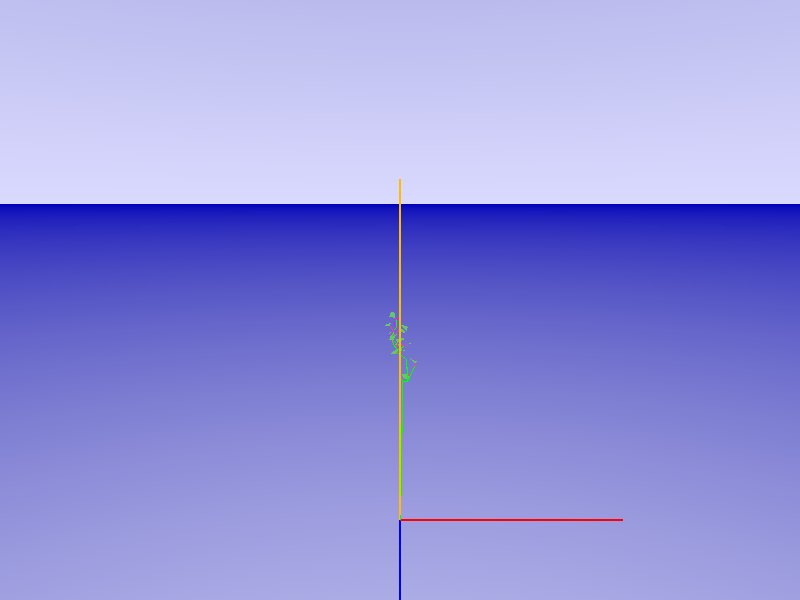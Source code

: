/*** Include Files***/
#include "shapes.inc"
#include "colors.inc"

/*** Camera ***/
camera {
 location    <250,140, 0>
 look_at     <0, 100, 0>
 right       x*image_width/image_height
}

/*** Light source ***/
#declare Dist=3000.0;
light_source {
     <210, 550, -190> color White
     fade_distance Dist fade_power 4
}

/*** Texture for vegetative plant parts ***/
#declare Color_Fruit=texture{
     pigment{color ForestGreen}
}
#declare Color_Fruit=
     pigment{color ForestGreen}
#declare Color_Fruit_Stem=texture {
     pigment{color ForestGreen}
}
#declare Color_Leaf=texture {
#declare Color_Leaf=
     pigment{color rgb <0.5, 0.8, 0.1>}
}
#declare Color_Petiole=texture {
     pigment{color rgb <0.5,  0.8, 0.1>}
}
#declare Color_Internode=texture {
     pigment{color rgb <0.5, 0.8, 0.1>}
}

/*** Atmosphere ***/
sky_sphere {
 pigment {
     gradient y
     color_map { [0.0 color rgb <0.7, 0.7, 1.0>] [1.0 color blue 0.5] }
 }
}

/*** Coordinate-Axes ***/
//East (X coordinate)
#declare East_X_Coordinate = mesh {
triangle { <0,-0.5,-0.5>,<0,-0.5,0.5>, <100,-0.5,-0.5>}
triangle {<0,-0.5,0.5>, <100,-0.5,0.5>, <100,-0.5,-0.5>}
triangle { <0,-0.5,0.5>, <0,0.5,0>, <100,-0.5,0.5>}
triangle { <0,0.5,0>, <100,0.5,0>, <100,-0.5,0.5>}
triangle { <0,0.5,0>, <0,-0.5,-0.5>, <100,0.5,0>}
triangle { <0,-0.5,-0.5>, <0,-0.5,-0.5>, <100,0.5,0>}
texture{pigment{color Blue}}}

// North (Z coordinate)
#declare North_Z_Coordinate = mesh {
triangle { <-0.5,-0.5,0>,<-0.5,0.5,0>, <-0.5,-0.5,100>}
triangle {<-0.5,0.5,0>, <-0.5,0.5,100>, <-0.5,-0.5,100>}
triangle { <-0.5,0.5,0>, <0.5,0,0>, <-0.5,0.5,100>}
triangle { <0.5,0,0>, <0.5,0,100>, <-0.5,0.5,100>}
triangle { <0.5,0,0>, <-0.5,-0.5,0>, <0.5,0,100>}
triangle { <-0.5,-0.5,0>, <-0.5,-0.5,100>, <0.5,0,100>}
texture{pigment{color Red}}}

// Vertical direction (Y coordinate)
#declare Vertical_Direction_Y_Coordinate = mesh {
triangle { <-0.5,0,-0.5>,<-0.5,0,0.5>, <-0.5,150,-0.5>}
triangle {<-0.5,0,0.5>, <-0.5,150,0.5>, <-0.5,150,-0.5>}
triangle { <-0.5,0,0.5>, <0.5,0,0>, <-0.5,150,0.5>}
triangle { <0.5,0,0>, <0.5,150,0>, <-0.5,150,0.5>}
triangle { <0.5,0,0>, <-0.5,0,-0.5>, <0.5,150,0>}
triangle { <-0.5,0,-0.5>, <-0.5,150,-0.5>, <0.5,150,0>}
texture{pigment{color Orange}}}

East_X_Coordinate
North_Z_Coordinate
Vertical_Direction_Y_Coordinate

/**** Interndoe ID: 0 ****/

#declare internode_id_0 = mesh {
triangle { <0.0, -0.0, 0.0>, < 0.5, -0.0, 0.0>, < 0.5, -0.0, 0.0>}
triangle { <0.0, -0.0, 0.0>, < 0.5, -0.0, 0.0>, < 0.0, -0.0, 0.0>}
triangle { <0.0, -0.0, 0.5>, < 0.0, -0.0, 0.5>, < 0.0, -0.0, 0.0>}
triangle { <0.5, -0.0, 0.0>, < 0.5, -0.0, 0.0>, < 0.0, -0.0, 0.5>}
triangle { <0.5, -0.0, 0.0>, < 0.0, -0.0, 0.5>, < 0.0, -0.0, 0.5>}
triangle { <0.0, -0.0, 0.0>, < 0.5, -0.0, 0.0>, < 0.0, -0.0, 0.5>}
triangle { <0.0, -0.0, 0.0>, < 0.5, -0.0, 0.0>, < 0.0, -0.0, 0.5>}
    texture {pigment{color rgb<0, 100, 0>}}}

internode_id_0

/**** Interndoe ID: 1 ****/

#declare internode_id_1 = mesh {
triangle { <0.0, -0.0, 0.0>, < 0.5, -0.0, 0.0>, < -5.91, 62.529999999999994, 0.9699999999999989>}
triangle { <0.0, -0.0, 0.0>, < -5.91, 62.529999999999994, 0.9699999999999989>, < -6.41, 62.529999999999994, 0.9699999999999989>}
triangle { <0.0, -0.0, 0.5>, < -6.41, 62.529999999999994, 1.4699999999999989>, < -6.41, 62.529999999999994, 0.9699999999999989>}
triangle { <0.5, -0.0, 0.0>, < -5.91, 62.529999999999994, 0.9699999999999989>, < -6.41, 62.529999999999994, 1.4699999999999989>}
triangle { <0.5, -0.0, 0.0>, < -6.41, 62.529999999999994, 1.4699999999999989>, < 0.0, -0.0, 0.5>}
triangle { <0.0, -0.0, 0.0>, < 0.5, -0.0, 0.0>, < 0.0, -0.0, 0.5>}
triangle { <-6.41, 62.529999999999994, 0.9699999999999989>, < -5.91, 62.529999999999994, 0.9699999999999989>, < -6.41, 62.529999999999994, 1.4699999999999989>}
    texture {pigment{color rgb<0, 100, 0>}}}

internode_id_1

/**** Interndoe ID: 1_1_1 ****/

#declare internode_id_1_1_1 = mesh {
triangle { <-6.41, 62.529999999999994, 0.9699999999999989>, < -5.91, 62.529999999999994, 0.9699999999999989>, < -5.8100000000000005, 62.599999999999994, 0.8900000000000006>}
triangle { <-6.41, 62.529999999999994, 0.9699999999999989>, < -5.8100000000000005, 62.599999999999994, 0.8900000000000006>, < -6.3100000000000005, 62.599999999999994, 0.8900000000000006>}
triangle { <-6.41, 62.529999999999994, 1.4699999999999989>, < -6.3100000000000005, 62.599999999999994, 1.3900000000000006>, < -6.3100000000000005, 62.599999999999994, 0.8900000000000006>}
triangle { <-5.91, 62.529999999999994, 0.9699999999999989>, < -5.8100000000000005, 62.599999999999994, 0.8900000000000006>, < -6.3100000000000005, 62.599999999999994, 1.3900000000000006>}
triangle { <-5.91, 62.529999999999994, 0.9699999999999989>, < -6.3100000000000005, 62.599999999999994, 1.3900000000000006>, < -6.41, 62.529999999999994, 1.4699999999999989>}
triangle { <-6.41, 62.529999999999994, 0.9699999999999989>, < -5.91, 62.529999999999994, 0.9699999999999989>, < -6.41, 62.529999999999994, 1.4699999999999989>}
triangle { <-6.3100000000000005, 62.599999999999994, 0.8900000000000006>, < -5.8100000000000005, 62.599999999999994, 0.8900000000000006>, < -6.3100000000000005, 62.599999999999994, 1.3900000000000006>}
    texture {pigment{color rgb<0, 100, 0>}}}

internode_id_1_1_1

/**** Interndoe ID: 1_1_2 ****/

#declare internode_id_1_1_2 = mesh {
triangle { <-6.3100000000000005, 62.599999999999994, 0.8900000000000006>, < -5.8100000000000005, 62.599999999999994, 0.8900000000000006>, < -6.1, 63.53999999999999, 0.480000000000004>}
triangle { <-6.3100000000000005, 62.599999999999994, 0.8900000000000006>, < -6.1, 63.53999999999999, 0.480000000000004>, < -6.6, 63.53999999999999, 0.480000000000004>}
triangle { <-6.3100000000000005, 62.599999999999994, 1.3900000000000006>, < -6.6, 63.53999999999999, 0.980000000000004>, < -6.6, 63.53999999999999, 0.480000000000004>}
triangle { <-5.8100000000000005, 62.599999999999994, 0.8900000000000006>, < -6.1, 63.53999999999999, 0.480000000000004>, < -6.6, 63.53999999999999, 0.980000000000004>}
triangle { <-5.8100000000000005, 62.599999999999994, 0.8900000000000006>, < -6.6, 63.53999999999999, 0.980000000000004>, < -6.3100000000000005, 62.599999999999994, 1.3900000000000006>}
triangle { <-6.3100000000000005, 62.599999999999994, 0.8900000000000006>, < -5.8100000000000005, 62.599999999999994, 0.8900000000000006>, < -6.3100000000000005, 62.599999999999994, 1.3900000000000006>}
triangle { <-6.6, 63.53999999999999, 0.480000000000004>, < -6.1, 63.53999999999999, 0.480000000000004>, < -6.6, 63.53999999999999, 0.980000000000004>}
    texture {pigment{color rgb<0, 100, 0>}}}

internode_id_1_1_2

/**** Interndoe ID: 2 ****/

#declare internode_id_2 = mesh {
triangle { <-6.41, 62.529999999999994, 0.9699999999999989>, < -5.91, 62.529999999999994, 0.9699999999999989>, < -5.91, 62.519999999999996, 3.2900000000000063>}
triangle { <-6.41, 62.529999999999994, 0.9699999999999989>, < -5.91, 62.519999999999996, 3.2900000000000063>, < -6.41, 62.519999999999996, 3.2900000000000063>}
triangle { <-6.41, 62.529999999999994, 1.4699999999999989>, < -6.41, 62.519999999999996, 3.7900000000000063>, < -6.41, 62.519999999999996, 3.2900000000000063>}
triangle { <-5.91, 62.529999999999994, 0.9699999999999989>, < -5.91, 62.519999999999996, 3.2900000000000063>, < -6.41, 62.519999999999996, 3.7900000000000063>}
triangle { <-5.91, 62.529999999999994, 0.9699999999999989>, < -6.41, 62.519999999999996, 3.7900000000000063>, < -6.41, 62.529999999999994, 1.4699999999999989>}
triangle { <-6.41, 62.529999999999994, 0.9699999999999989>, < -5.91, 62.529999999999994, 0.9699999999999989>, < -6.41, 62.529999999999994, 1.4699999999999989>}
triangle { <-6.41, 62.519999999999996, 3.2900000000000063>, < -5.91, 62.519999999999996, 3.2900000000000063>, < -6.41, 62.519999999999996, 3.7900000000000063>}
    texture {pigment{color rgb<0, 100, 0>}}}

internode_id_2

/**** Interndoe ID: 2_1_1 ****/

#declare internode_id_2_1_1 = mesh {
triangle { <-6.41, 62.519999999999996, 3.2900000000000063>, < -5.91, 62.519999999999996, 3.2900000000000063>, < -5.99, 62.64999999999999, 3.1899999999999977>}
triangle { <-6.41, 62.519999999999996, 3.2900000000000063>, < -5.99, 62.64999999999999, 3.1899999999999977>, < -6.49, 62.64999999999999, 3.1899999999999977>}
triangle { <-6.41, 62.519999999999996, 3.7900000000000063>, < -6.49, 62.64999999999999, 3.6899999999999977>, < -6.49, 62.64999999999999, 3.1899999999999977>}
triangle { <-5.91, 62.519999999999996, 3.2900000000000063>, < -5.99, 62.64999999999999, 3.1899999999999977>, < -6.49, 62.64999999999999, 3.6899999999999977>}
triangle { <-5.91, 62.519999999999996, 3.2900000000000063>, < -6.49, 62.64999999999999, 3.6899999999999977>, < -6.41, 62.519999999999996, 3.7900000000000063>}
triangle { <-6.41, 62.519999999999996, 3.2900000000000063>, < -5.91, 62.519999999999996, 3.2900000000000063>, < -6.41, 62.519999999999996, 3.7900000000000063>}
triangle { <-6.49, 62.64999999999999, 3.1899999999999977>, < -5.99, 62.64999999999999, 3.1899999999999977>, < -6.49, 62.64999999999999, 3.6899999999999977>}
    texture {pigment{color rgb<0, 100, 0>}}}

internode_id_2_1_1

/**** Interndoe ID: 2_1_2 ****/

#declare internode_id_2_1_2 = mesh {
triangle { <-6.49, 62.64999999999999, 3.1899999999999977>, < -5.99, 62.64999999999999, 3.1899999999999977>, < -5.970000000000001, 63.089999999999996, 4.040000000000006>}
triangle { <-6.49, 62.64999999999999, 3.1899999999999977>, < -5.970000000000001, 63.089999999999996, 4.040000000000006>, < -6.470000000000001, 63.089999999999996, 4.040000000000006>}
triangle { <-6.49, 62.64999999999999, 3.6899999999999977>, < -6.470000000000001, 63.089999999999996, 4.540000000000006>, < -6.470000000000001, 63.089999999999996, 4.040000000000006>}
triangle { <-5.99, 62.64999999999999, 3.1899999999999977>, < -5.970000000000001, 63.089999999999996, 4.040000000000006>, < -6.470000000000001, 63.089999999999996, 4.540000000000006>}
triangle { <-5.99, 62.64999999999999, 3.1899999999999977>, < -6.470000000000001, 63.089999999999996, 4.540000000000006>, < -6.49, 62.64999999999999, 3.6899999999999977>}
triangle { <-6.49, 62.64999999999999, 3.1899999999999977>, < -5.99, 62.64999999999999, 3.1899999999999977>, < -6.49, 62.64999999999999, 3.6899999999999977>}
triangle { <-6.470000000000001, 63.089999999999996, 4.040000000000006>, < -5.970000000000001, 63.089999999999996, 4.040000000000006>, < -6.470000000000001, 63.089999999999996, 4.540000000000006>}
    texture {pigment{color rgb<0, 100, 0>}}}

internode_id_2_1_2

/**** Interndoe ID: 2_1_3 ****/

#declare internode_id_2_1_3 = mesh {
triangle { <-6.470000000000001, 63.089999999999996, 4.040000000000006>, < -5.970000000000001, 63.089999999999996, 4.040000000000006>, < -7.3100000000000005, 63.60999999999999, 3.75>}
triangle { <-6.470000000000001, 63.089999999999996, 4.040000000000006>, < -7.3100000000000005, 63.60999999999999, 3.75>, < -7.8100000000000005, 63.60999999999999, 3.75>}
triangle { <-6.470000000000001, 63.089999999999996, 4.540000000000006>, < -7.8100000000000005, 63.60999999999999, 4.25>, < -7.8100000000000005, 63.60999999999999, 3.75>}
triangle { <-5.970000000000001, 63.089999999999996, 4.040000000000006>, < -7.3100000000000005, 63.60999999999999, 3.75>, < -7.8100000000000005, 63.60999999999999, 4.25>}
triangle { <-5.970000000000001, 63.089999999999996, 4.040000000000006>, < -7.8100000000000005, 63.60999999999999, 4.25>, < -6.470000000000001, 63.089999999999996, 4.540000000000006>}
triangle { <-6.470000000000001, 63.089999999999996, 4.040000000000006>, < -5.970000000000001, 63.089999999999996, 4.040000000000006>, < -6.470000000000001, 63.089999999999996, 4.540000000000006>}
triangle { <-7.8100000000000005, 63.60999999999999, 3.75>, < -7.3100000000000005, 63.60999999999999, 3.75>, < -7.8100000000000005, 63.60999999999999, 4.25>}
    texture {pigment{color rgb<0, 100, 0>}}}

internode_id_2_1_3

/**** Leaf ID: 2_1_3_Leaf ****/

#declare leaf_id_2_1_3_Leaf = mesh {
triangle { <-10.510000000000002, 64.71, 3.680000000000007>, <-11.18, 63.83, 2.950000000000003>, <-12.36, 64.41, 0.45000000000000284>}
triangle { <-11.18, 63.83, 2.950000000000003>, <-12.48, 62.10999999999999, 1.7199999999999989>, <-12.36, 64.41, 0.45000000000000284>}
triangle { <-10.510000000000002, 64.71, 3.680000000000007>, <-11.18, 63.83, 2.950000000000003>, <-12.600000000000001, 61.56999999999999, 4.540000000000006>}
triangle { <-11.18, 63.83, 2.950000000000003>, <-12.48, 62.10999999999999, 1.7199999999999989>, <-12.600000000000001, 61.56999999999999, 4.540000000000006>}
    texture {pigment{color ForestGreen}}}

leaf_id_2_1_3_Leaf

#declare leaf_id_2_1_3_Leaf_petiole = mesh{
triangle { <-7.950000000000001, 63.60999999999999, 4.040000000000006>, < -7.450000000000001, 63.60999999999999, 4.040000000000006>, < -7.450000000000001, 63.60999999999999, 4.040000000000006>}
triangle { <-7.950000000000001, 63.60999999999999, 4.040000000000006>, < -7.450000000000001, 63.60999999999999, 4.040000000000006>, < -7.950000000000001, 63.60999999999999, 4.040000000000006>}
triangle { <-7.950000000000001, 63.60999999999999, 4.540000000000006>, < -7.950000000000001, 63.60999999999999, 4.540000000000006>, < -7.950000000000001, 63.60999999999999, 4.040000000000006>}
triangle { <-7.450000000000001, 63.60999999999999, 4.040000000000006>, < -7.450000000000001, 63.60999999999999, 4.040000000000006>, < -7.950000000000001, 63.60999999999999, 4.540000000000006>}
triangle { <-7.450000000000001, 63.60999999999999, 4.040000000000006>, < -7.950000000000001, 63.60999999999999, 4.540000000000006>, < -7.950000000000001, 63.60999999999999, 4.540000000000006>}
triangle { <-7.950000000000001, 63.60999999999999, 4.040000000000006>, < -7.450000000000001, 63.60999999999999, 4.040000000000006>, < -7.950000000000001, 63.60999999999999, 4.540000000000006>}
triangle { <-7.950000000000001, 63.60999999999999, 4.040000000000006>, < -7.450000000000001, 63.60999999999999, 4.040000000000006>, < -7.950000000000001, 63.60999999999999, 4.540000000000006>}
triangle { <-7.950000000000001, 63.60999999999999, 4.040000000000006>, < -7.450000000000001, 63.60999999999999, 4.040000000000006>, < -10.010000000000002, 64.71, 3.680000000000007>}
triangle { <-7.950000000000001, 63.60999999999999, 4.040000000000006>, < -10.010000000000002, 64.71, 3.680000000000007>, < -10.510000000000002, 64.71, 3.680000000000007>}
triangle { <-7.950000000000001, 63.60999999999999, 4.540000000000006>, < -10.510000000000002, 64.71, 4.180000000000007>, < -10.510000000000002, 64.71, 3.680000000000007>}
triangle { <-7.450000000000001, 63.60999999999999, 4.040000000000006>, < -10.010000000000002, 64.71, 3.680000000000007>, < -10.510000000000002, 64.71, 4.180000000000007>}
triangle { <-7.450000000000001, 63.60999999999999, 4.040000000000006>, < -10.510000000000002, 64.71, 4.180000000000007>, < -7.950000000000001, 63.60999999999999, 4.540000000000006>}
triangle { <-7.950000000000001, 63.60999999999999, 4.040000000000006>, < -7.450000000000001, 63.60999999999999, 4.040000000000006>, < -7.950000000000001, 63.60999999999999, 4.540000000000006>}
triangle { <-10.510000000000002, 64.71, 3.680000000000007>, < -10.010000000000002, 64.71, 3.680000000000007>, < -10.510000000000002, 64.71, 4.180000000000007>}
    texture {pigment{color rgb<1.00, 0.050, 0.25>}}}

leaf_id_2_1_3_Leaf_petiole

/**** Interndoe ID: 2_1_4 ****/

#declare internode_id_2_1_4 = mesh {
triangle { <-7.8100000000000005, 63.60999999999999, 3.75>, < -7.3100000000000005, 63.60999999999999, 3.75>, < -8.56, 68.67, 6.409999999999997>}
triangle { <-7.8100000000000005, 63.60999999999999, 3.75>, < -8.56, 68.67, 6.409999999999997>, < -9.06, 68.67, 6.409999999999997>}
triangle { <-7.8100000000000005, 63.60999999999999, 4.25>, < -9.06, 68.67, 6.909999999999997>, < -9.06, 68.67, 6.409999999999997>}
triangle { <-7.3100000000000005, 63.60999999999999, 3.75>, < -8.56, 68.67, 6.409999999999997>, < -9.06, 68.67, 6.909999999999997>}
triangle { <-7.3100000000000005, 63.60999999999999, 3.75>, < -9.06, 68.67, 6.909999999999997>, < -7.8100000000000005, 63.60999999999999, 4.25>}
triangle { <-7.8100000000000005, 63.60999999999999, 3.75>, < -7.3100000000000005, 63.60999999999999, 3.75>, < -7.8100000000000005, 63.60999999999999, 4.25>}
triangle { <-9.06, 68.67, 6.409999999999997>, < -8.56, 68.67, 6.409999999999997>, < -9.06, 68.67, 6.909999999999997>}
    texture {pigment{color rgb<0, 100, 0>}}}

internode_id_2_1_4

/**** Leaf ID: 2_1_4_Leaf ****/

#declare leaf_id_2_1_4_Leaf = mesh {
triangle { <-10.42, 69.72, 6.489999999999995>, <-11.39, 69.78, 6.320000000000007>, <-12.52, 71.75999999999999, 4.280000000000001>}
triangle { <-11.39, 69.78, 6.320000000000007>, <-14.64, 70.08, 5.700000000000003>, <-12.52, 71.75999999999999, 4.280000000000001>}
triangle { <-10.42, 69.72, 6.489999999999995>, <-11.39, 69.78, 6.320000000000007>, <-14.100000000000001, 69.36, 8.150000000000006>}
triangle { <-11.39, 69.78, 6.320000000000007>, <-14.64, 70.08, 5.700000000000003>, <-14.100000000000001, 69.36, 8.150000000000006>}
    texture {pigment{color ForestGreen}}}

leaf_id_2_1_4_Leaf

#declare leaf_id_2_1_4_Leaf_petiole = mesh{
triangle { <-9.0, 68.5, 6.530000000000001>, < -8.5, 68.5, 6.530000000000001>, < -8.5, 68.5, 6.530000000000001>}
triangle { <-9.0, 68.5, 6.530000000000001>, < -8.5, 68.5, 6.530000000000001>, < -9.0, 68.5, 6.530000000000001>}
triangle { <-9.0, 68.5, 7.030000000000001>, < -9.0, 68.5, 7.030000000000001>, < -9.0, 68.5, 6.530000000000001>}
triangle { <-8.5, 68.5, 6.530000000000001>, < -8.5, 68.5, 6.530000000000001>, < -9.0, 68.5, 7.030000000000001>}
triangle { <-8.5, 68.5, 6.530000000000001>, < -9.0, 68.5, 7.030000000000001>, < -9.0, 68.5, 7.030000000000001>}
triangle { <-9.0, 68.5, 6.530000000000001>, < -8.5, 68.5, 6.530000000000001>, < -9.0, 68.5, 7.030000000000001>}
triangle { <-9.0, 68.5, 6.530000000000001>, < -8.5, 68.5, 6.530000000000001>, < -9.0, 68.5, 7.030000000000001>}
triangle { <-9.0, 68.5, 6.530000000000001>, < -8.5, 68.5, 6.530000000000001>, < -9.92, 69.72, 6.489999999999995>}
triangle { <-9.0, 68.5, 6.530000000000001>, < -9.92, 69.72, 6.489999999999995>, < -10.42, 69.72, 6.489999999999995>}
triangle { <-9.0, 68.5, 7.030000000000001>, < -10.42, 69.72, 6.989999999999995>, < -10.42, 69.72, 6.489999999999995>}
triangle { <-8.5, 68.5, 6.530000000000001>, < -9.92, 69.72, 6.489999999999995>, < -10.42, 69.72, 6.989999999999995>}
triangle { <-8.5, 68.5, 6.530000000000001>, < -10.42, 69.72, 6.989999999999995>, < -9.0, 68.5, 7.030000000000001>}
triangle { <-9.0, 68.5, 6.530000000000001>, < -8.5, 68.5, 6.530000000000001>, < -9.0, 68.5, 7.030000000000001>}
triangle { <-10.42, 69.72, 6.489999999999995>, < -9.92, 69.72, 6.489999999999995>, < -10.42, 69.72, 6.989999999999995>}
    texture {pigment{color rgb<1.00, 0.050, 0.25>}}}

leaf_id_2_1_4_Leaf_petiole

/**** Flower ID: 2_1_4_Flower ****/

#declare flower_id_2_1_4_Flower = mesh {
triangle { <-8.36, 68.41, 6.590000000000003>, <-8.3, 69.39999999999999, 6.950000000000003>, <-8.88, 71.66, 7.849999999999994>}
    texture {pigment{color rgb<100, 0, 110>}}}

flower_id_2_1_4_Flower

#declare flower_id_2_1_4_Flower_petiole = mesh{
triangle { <-8.36, 68.41, 6.590000000000003>, < -7.859999999999999, 68.41, 6.590000000000003>, < -7.859999999999999, 68.41, 6.590000000000003>}
triangle { <-8.36, 68.41, 6.590000000000003>, < -7.859999999999999, 68.41, 6.590000000000003>, < -8.36, 68.41, 6.590000000000003>}
triangle { <-8.36, 68.41, 7.090000000000003>, < -8.36, 68.41, 7.090000000000003>, < -8.36, 68.41, 6.590000000000003>}
triangle { <-7.859999999999999, 68.41, 6.590000000000003>, < -7.859999999999999, 68.41, 6.590000000000003>, < -8.36, 68.41, 7.090000000000003>}
triangle { <-7.859999999999999, 68.41, 6.590000000000003>, < -8.36, 68.41, 7.090000000000003>, < -8.36, 68.41, 7.090000000000003>}
triangle { <-8.36, 68.41, 6.590000000000003>, < -7.859999999999999, 68.41, 6.590000000000003>, < -8.36, 68.41, 7.090000000000003>}
triangle { <-8.36, 68.41, 6.590000000000003>, < -7.859999999999999, 68.41, 6.590000000000003>, < -8.36, 68.41, 7.090000000000003>}
    texture {pigment{color rgb<1.00, 0.050, 0.25>}}}

flower_id_2_1_4_Flower_petiole

/**** Interndoe ID: 3 ****/

#declare internode_id_3 = mesh {
triangle { <-6.41, 62.519999999999996, 3.2900000000000063>, < -5.91, 62.519999999999996, 3.2900000000000063>, < -20.73, 68.67, 2.700000000000003>}
triangle { <-6.41, 62.519999999999996, 3.2900000000000063>, < -20.73, 68.67, 2.700000000000003>, < -21.23, 68.67, 2.700000000000003>}
triangle { <-6.41, 62.519999999999996, 3.7900000000000063>, < -21.23, 68.67, 3.200000000000003>, < -21.23, 68.67, 2.700000000000003>}
triangle { <-5.91, 62.519999999999996, 3.2900000000000063>, < -20.73, 68.67, 2.700000000000003>, < -21.23, 68.67, 3.200000000000003>}
triangle { <-5.91, 62.519999999999996, 3.2900000000000063>, < -21.23, 68.67, 3.200000000000003>, < -6.41, 62.519999999999996, 3.7900000000000063>}
triangle { <-6.41, 62.519999999999996, 3.2900000000000063>, < -5.91, 62.519999999999996, 3.2900000000000063>, < -6.41, 62.519999999999996, 3.7900000000000063>}
triangle { <-21.23, 68.67, 2.700000000000003>, < -20.73, 68.67, 2.700000000000003>, < -21.23, 68.67, 3.200000000000003>}
    texture {pigment{color rgb<0, 100, 0>}}}

internode_id_3

/**** Interndoe ID: 4 ****/

#declare internode_id_4 = mesh {
triangle { <-21.23, 68.67, 2.700000000000003>, < -20.73, 68.67, 2.700000000000003>, < -29.96, 68.71, -0.12000000000000455>}
triangle { <-21.23, 68.67, 2.700000000000003>, < -29.96, 68.71, -0.12000000000000455>, < -30.46, 68.71, -0.12000000000000455>}
triangle { <-21.23, 68.67, 3.200000000000003>, < -30.46, 68.71, 0.37999999999999545>, < -30.46, 68.71, -0.12000000000000455>}
triangle { <-20.73, 68.67, 2.700000000000003>, < -29.96, 68.71, -0.12000000000000455>, < -30.46, 68.71, 0.37999999999999545>}
triangle { <-20.73, 68.67, 2.700000000000003>, < -30.46, 68.71, 0.37999999999999545>, < -21.23, 68.67, 3.200000000000003>}
triangle { <-21.23, 68.67, 2.700000000000003>, < -20.73, 68.67, 2.700000000000003>, < -21.23, 68.67, 3.200000000000003>}
triangle { <-30.46, 68.71, -0.12000000000000455>, < -29.96, 68.71, -0.12000000000000455>, < -30.46, 68.71, 0.37999999999999545>}
    texture {pigment{color rgb<0, 100, 0>}}}

internode_id_4

/**** Interndoe ID: 4_1_1 ****/

#declare internode_id_4_1_1 = mesh {
triangle { <-30.46, 68.71, -0.12000000000000455>, < -29.96, 68.71, -0.12000000000000455>, < -29.950000000000003, 69.02, -0.7000000000000028>}
triangle { <-30.46, 68.71, -0.12000000000000455>, < -29.950000000000003, 69.02, -0.7000000000000028>, < -30.450000000000003, 69.02, -0.7000000000000028>}
triangle { <-30.46, 68.71, 0.37999999999999545>, < -30.450000000000003, 69.02, -0.20000000000000284>, < -30.450000000000003, 69.02, -0.7000000000000028>}
triangle { <-29.96, 68.71, -0.12000000000000455>, < -29.950000000000003, 69.02, -0.7000000000000028>, < -30.450000000000003, 69.02, -0.20000000000000284>}
triangle { <-29.96, 68.71, -0.12000000000000455>, < -30.450000000000003, 69.02, -0.20000000000000284>, < -30.46, 68.71, 0.37999999999999545>}
triangle { <-30.46, 68.71, -0.12000000000000455>, < -29.96, 68.71, -0.12000000000000455>, < -30.46, 68.71, 0.37999999999999545>}
triangle { <-30.450000000000003, 69.02, -0.7000000000000028>, < -29.950000000000003, 69.02, -0.7000000000000028>, < -30.450000000000003, 69.02, -0.20000000000000284>}
    texture {pigment{color rgb<0, 100, 0>}}}

internode_id_4_1_1

/**** Leaf ID: 4_1_1_Leaf ****/

#declare leaf_id_4_1_1_Leaf = mesh {
triangle { <-31.67, 70.86, 0.1700000000000017>, <-32.230000000000004, 70.27, 0.9899999999999949>, <-34.5, 69.78999999999999, 0.8299999999999983>}
triangle { <-32.230000000000004, 70.27, 0.9899999999999949>, <-33.05, 69.53999999999999, 2.200000000000003>, <-34.5, 69.78999999999999, 0.8299999999999983>}
triangle { <-31.67, 70.86, 0.1700000000000017>, <-32.230000000000004, 70.27, 0.9899999999999949>, <-31.78, 70.55, 2.8599999999999994>}
triangle { <-32.230000000000004, 70.27, 0.9899999999999949>, <-33.05, 69.53999999999999, 2.200000000000003>, <-31.78, 70.55, 2.8599999999999994>}
    texture {pigment{color ForestGreen}}}

leaf_id_4_1_1_Leaf

#declare leaf_id_4_1_1_Leaf_petiole = mesh{
triangle { <-30.46, 69.05, -0.7199999999999989>, < -29.96, 69.05, -0.7199999999999989>, < -29.96, 69.05, -0.7199999999999989>}
triangle { <-30.46, 69.05, -0.7199999999999989>, < -29.96, 69.05, -0.7199999999999989>, < -30.46, 69.05, -0.7199999999999989>}
triangle { <-30.46, 69.05, -0.21999999999999886>, < -30.46, 69.05, -0.21999999999999886>, < -30.46, 69.05, -0.7199999999999989>}
triangle { <-29.96, 69.05, -0.7199999999999989>, < -29.96, 69.05, -0.7199999999999989>, < -30.46, 69.05, -0.21999999999999886>}
triangle { <-29.96, 69.05, -0.7199999999999989>, < -30.46, 69.05, -0.21999999999999886>, < -30.46, 69.05, -0.21999999999999886>}
triangle { <-30.46, 69.05, -0.7199999999999989>, < -29.96, 69.05, -0.7199999999999989>, < -30.46, 69.05, -0.21999999999999886>}
triangle { <-30.46, 69.05, -0.7199999999999989>, < -29.96, 69.05, -0.7199999999999989>, < -30.46, 69.05, -0.21999999999999886>}
triangle { <-30.46, 69.05, -0.7199999999999989>, < -29.96, 69.05, -0.7199999999999989>, < -31.17, 70.86, 0.1700000000000017>}
triangle { <-30.46, 69.05, -0.7199999999999989>, < -31.17, 70.86, 0.1700000000000017>, < -31.67, 70.86, 0.1700000000000017>}
triangle { <-30.46, 69.05, -0.21999999999999886>, < -31.67, 70.86, 0.6700000000000017>, < -31.67, 70.86, 0.1700000000000017>}
triangle { <-29.96, 69.05, -0.7199999999999989>, < -31.17, 70.86, 0.1700000000000017>, < -31.67, 70.86, 0.6700000000000017>}
triangle { <-29.96, 69.05, -0.7199999999999989>, < -31.67, 70.86, 0.6700000000000017>, < -30.46, 69.05, -0.21999999999999886>}
triangle { <-30.46, 69.05, -0.7199999999999989>, < -29.96, 69.05, -0.7199999999999989>, < -30.46, 69.05, -0.21999999999999886>}
triangle { <-31.67, 70.86, 0.1700000000000017>, < -31.17, 70.86, 0.1700000000000017>, < -31.67, 70.86, 0.6700000000000017>}
    texture {pigment{color rgb<1.00, 0.050, 0.25>}}}

leaf_id_4_1_1_Leaf_petiole

/**** Interndoe ID: 4_1_2 ****/

#declare internode_id_4_1_2 = mesh {
triangle { <-30.450000000000003, 69.02, -0.7000000000000028>, < -29.950000000000003, 69.02, -0.7000000000000028>, < -29.009999999999998, 69.44999999999999, -1.4500000000000028>}
triangle { <-30.450000000000003, 69.02, -0.7000000000000028>, < -29.009999999999998, 69.44999999999999, -1.4500000000000028>, < -29.509999999999998, 69.44999999999999, -1.4500000000000028>}
triangle { <-30.450000000000003, 69.02, -0.20000000000000284>, < -29.509999999999998, 69.44999999999999, -0.9500000000000028>, < -29.509999999999998, 69.44999999999999, -1.4500000000000028>}
triangle { <-29.950000000000003, 69.02, -0.7000000000000028>, < -29.009999999999998, 69.44999999999999, -1.4500000000000028>, < -29.509999999999998, 69.44999999999999, -0.9500000000000028>}
triangle { <-29.950000000000003, 69.02, -0.7000000000000028>, < -29.509999999999998, 69.44999999999999, -0.9500000000000028>, < -30.450000000000003, 69.02, -0.20000000000000284>}
triangle { <-30.450000000000003, 69.02, -0.7000000000000028>, < -29.950000000000003, 69.02, -0.7000000000000028>, < -30.450000000000003, 69.02, -0.20000000000000284>}
triangle { <-29.509999999999998, 69.44999999999999, -1.4500000000000028>, < -29.009999999999998, 69.44999999999999, -1.4500000000000028>, < -29.509999999999998, 69.44999999999999, -0.9500000000000028>}
    texture {pigment{color rgb<0, 100, 0>}}}

internode_id_4_1_2

/**** Leaf ID: 4_1_2_Leaf ****/

#declare leaf_id_4_1_2_Leaf = mesh {
triangle { <-28.240000000000002, 71.46, -2.0799999999999983>, <-27.259999999999998, 71.07, -2.039999999999992>, <-25.33, 72.69999999999999, -0.3199999999999932>}
triangle { <-27.259999999999998, 71.07, -2.039999999999992>, <-24.490000000000002, 70.30999999999999, -2.0600000000000023>, <-25.33, 72.69999999999999, -0.3199999999999932>}
triangle { <-28.240000000000002, 71.46, -2.0799999999999983>, <-27.259999999999998, 71.07, -2.039999999999992>, <-26.23, 70.24, -4.519999999999996>}
triangle { <-27.259999999999998, 71.07, -2.039999999999992>, <-24.490000000000002, 70.30999999999999, -2.0600000000000023>, <-26.23, 70.24, -4.519999999999996>}
    texture {pigment{color ForestGreen}}}

leaf_id_4_1_2_Leaf

#declare leaf_id_4_1_2_Leaf_petiole = mesh{
triangle { <-29.62, 69.33, -1.4299999999999926>, < -29.12, 69.33, -1.4299999999999926>, < -29.12, 69.33, -1.4299999999999926>}
triangle { <-29.62, 69.33, -1.4299999999999926>, < -29.12, 69.33, -1.4299999999999926>, < -29.62, 69.33, -1.4299999999999926>}
triangle { <-29.62, 69.33, -0.9299999999999926>, < -29.62, 69.33, -0.9299999999999926>, < -29.62, 69.33, -1.4299999999999926>}
triangle { <-29.12, 69.33, -1.4299999999999926>, < -29.12, 69.33, -1.4299999999999926>, < -29.62, 69.33, -0.9299999999999926>}
triangle { <-29.12, 69.33, -1.4299999999999926>, < -29.62, 69.33, -0.9299999999999926>, < -29.62, 69.33, -0.9299999999999926>}
triangle { <-29.62, 69.33, -1.4299999999999926>, < -29.12, 69.33, -1.4299999999999926>, < -29.62, 69.33, -0.9299999999999926>}
triangle { <-29.62, 69.33, -1.4299999999999926>, < -29.12, 69.33, -1.4299999999999926>, < -29.62, 69.33, -0.9299999999999926>}
triangle { <-29.62, 69.33, -1.4299999999999926>, < -29.12, 69.33, -1.4299999999999926>, < -27.740000000000002, 71.46, -2.0799999999999983>}
triangle { <-29.62, 69.33, -1.4299999999999926>, < -27.740000000000002, 71.46, -2.0799999999999983>, < -28.240000000000002, 71.46, -2.0799999999999983>}
triangle { <-29.62, 69.33, -0.9299999999999926>, < -28.240000000000002, 71.46, -1.5799999999999983>, < -28.240000000000002, 71.46, -2.0799999999999983>}
triangle { <-29.12, 69.33, -1.4299999999999926>, < -27.740000000000002, 71.46, -2.0799999999999983>, < -28.240000000000002, 71.46, -1.5799999999999983>}
triangle { <-29.12, 69.33, -1.4299999999999926>, < -28.240000000000002, 71.46, -1.5799999999999983>, < -29.62, 69.33, -0.9299999999999926>}
triangle { <-29.62, 69.33, -1.4299999999999926>, < -29.12, 69.33, -1.4299999999999926>, < -29.62, 69.33, -0.9299999999999926>}
triangle { <-28.240000000000002, 71.46, -2.0799999999999983>, < -27.740000000000002, 71.46, -2.0799999999999983>, < -28.240000000000002, 71.46, -1.5799999999999983>}
    texture {pigment{color rgb<1.00, 0.050, 0.25>}}}

leaf_id_4_1_2_Leaf_petiole

/**** Interndoe ID: 4_1_3 ****/

#declare internode_id_4_1_3 = mesh {
triangle { <-29.509999999999998, 69.44999999999999, -1.4500000000000028>, < -29.009999999999998, 69.44999999999999, -1.4500000000000028>, < -30.740000000000002, 71.72, -2.1899999999999977>}
triangle { <-29.509999999999998, 69.44999999999999, -1.4500000000000028>, < -30.740000000000002, 71.72, -2.1899999999999977>, < -31.240000000000002, 71.72, -2.1899999999999977>}
triangle { <-29.509999999999998, 69.44999999999999, -0.9500000000000028>, < -31.240000000000002, 71.72, -1.6899999999999977>, < -31.240000000000002, 71.72, -2.1899999999999977>}
triangle { <-29.009999999999998, 69.44999999999999, -1.4500000000000028>, < -30.740000000000002, 71.72, -2.1899999999999977>, < -31.240000000000002, 71.72, -1.6899999999999977>}
triangle { <-29.009999999999998, 69.44999999999999, -1.4500000000000028>, < -31.240000000000002, 71.72, -1.6899999999999977>, < -29.509999999999998, 69.44999999999999, -0.9500000000000028>}
triangle { <-29.509999999999998, 69.44999999999999, -1.4500000000000028>, < -29.009999999999998, 69.44999999999999, -1.4500000000000028>, < -29.509999999999998, 69.44999999999999, -0.9500000000000028>}
triangle { <-31.240000000000002, 71.72, -2.1899999999999977>, < -30.740000000000002, 71.72, -2.1899999999999977>, < -31.240000000000002, 71.72, -1.6899999999999977>}
    texture {pigment{color rgb<0, 100, 0>}}}

internode_id_4_1_3

/**** Leaf ID: 4_1_3_Leaf ****/

#declare leaf_id_4_1_3_Leaf = mesh {
triangle { <-32.69, 73.83, -1.4200000000000017>, <-33.74, 74.1, -0.6099999999999994>, <-37.19, 74.72999999999999, -1.9699999999999989>}
triangle { <-33.74, 74.1, -0.6099999999999994>, <-36.7, 75.16, 1.5100000000000051>, <-37.19, 74.72999999999999, -1.9699999999999989>}
triangle { <-32.69, 73.83, -1.4200000000000017>, <-33.74, 74.1, -0.6099999999999994>, <-33.21, 75.64, 2.719999999999999>}
triangle { <-33.74, 74.1, -0.6099999999999994>, <-36.7, 75.16, 1.5100000000000051>, <-33.21, 75.64, 2.719999999999999>}
    texture {pigment{color ForestGreen}}}

leaf_id_4_1_3_Leaf

#declare leaf_id_4_1_3_Leaf_petiole = mesh{
triangle { <-31.22, 71.71, -2.1599999999999966>, < -30.72, 71.71, -2.1599999999999966>, < -30.72, 71.71, -2.1599999999999966>}
triangle { <-31.22, 71.71, -2.1599999999999966>, < -30.72, 71.71, -2.1599999999999966>, < -31.22, 71.71, -2.1599999999999966>}
triangle { <-31.22, 71.71, -1.6599999999999966>, < -31.22, 71.71, -1.6599999999999966>, < -31.22, 71.71, -2.1599999999999966>}
triangle { <-30.72, 71.71, -2.1599999999999966>, < -30.72, 71.71, -2.1599999999999966>, < -31.22, 71.71, -1.6599999999999966>}
triangle { <-30.72, 71.71, -2.1599999999999966>, < -31.22, 71.71, -1.6599999999999966>, < -31.22, 71.71, -1.6599999999999966>}
triangle { <-31.22, 71.71, -2.1599999999999966>, < -30.72, 71.71, -2.1599999999999966>, < -31.22, 71.71, -1.6599999999999966>}
triangle { <-31.22, 71.71, -2.1599999999999966>, < -30.72, 71.71, -2.1599999999999966>, < -31.22, 71.71, -1.6599999999999966>}
triangle { <-31.22, 71.71, -2.1599999999999966>, < -30.72, 71.71, -2.1599999999999966>, < -32.19, 73.83, -1.4200000000000017>}
triangle { <-31.22, 71.71, -2.1599999999999966>, < -32.19, 73.83, -1.4200000000000017>, < -32.69, 73.83, -1.4200000000000017>}
triangle { <-31.22, 71.71, -1.6599999999999966>, < -32.69, 73.83, -0.9200000000000017>, < -32.69, 73.83, -1.4200000000000017>}
triangle { <-30.72, 71.71, -2.1599999999999966>, < -32.19, 73.83, -1.4200000000000017>, < -32.69, 73.83, -0.9200000000000017>}
triangle { <-30.72, 71.71, -2.1599999999999966>, < -32.69, 73.83, -0.9200000000000017>, < -31.22, 71.71, -1.6599999999999966>}
triangle { <-31.22, 71.71, -2.1599999999999966>, < -30.72, 71.71, -2.1599999999999966>, < -31.22, 71.71, -1.6599999999999966>}
triangle { <-32.69, 73.83, -1.4200000000000017>, < -32.19, 73.83, -1.4200000000000017>, < -32.69, 73.83, -0.9200000000000017>}
    texture {pigment{color rgb<1.00, 0.050, 0.25>}}}

leaf_id_4_1_3_Leaf_petiole

/**** Flower ID: 4_1_3_Flower ****/

#declare flower_id_4_1_3_Flower = mesh {
triangle { <-30.14, 71.32, -2.319999999999993>, <-30.21, 72.49, -3.039999999999992>, <-29.950000000000003, 74.61999999999999, -3.969999999999999>}
    texture {pigment{color rgb<100, 0, 110>}}}

flower_id_4_1_3_Flower

#declare flower_id_4_1_3_Flower_petiole = mesh{
triangle { <-30.14, 71.32, -2.319999999999993>, < -29.64, 71.32, -2.319999999999993>, < -29.64, 71.32, -2.319999999999993>}
triangle { <-30.14, 71.32, -2.319999999999993>, < -29.64, 71.32, -2.319999999999993>, < -30.14, 71.32, -2.319999999999993>}
triangle { <-30.14, 71.32, -1.8199999999999932>, < -30.14, 71.32, -1.8199999999999932>, < -30.14, 71.32, -2.319999999999993>}
triangle { <-29.64, 71.32, -2.319999999999993>, < -29.64, 71.32, -2.319999999999993>, < -30.14, 71.32, -1.8199999999999932>}
triangle { <-29.64, 71.32, -2.319999999999993>, < -30.14, 71.32, -1.8199999999999932>, < -30.14, 71.32, -1.8199999999999932>}
triangle { <-30.14, 71.32, -2.319999999999993>, < -29.64, 71.32, -2.319999999999993>, < -30.14, 71.32, -1.8199999999999932>}
triangle { <-30.14, 71.32, -2.319999999999993>, < -29.64, 71.32, -2.319999999999993>, < -30.14, 71.32, -1.8199999999999932>}
    texture {pigment{color rgb<1.00, 0.050, 0.25>}}}

flower_id_4_1_3_Flower_petiole

/**** Interndoe ID: 4_1_4 ****/

#declare internode_id_4_1_4 = mesh {
triangle { <-31.240000000000002, 71.72, -2.1899999999999977>, < -30.740000000000002, 71.72, -2.1899999999999977>, < -30.450000000000003, 73.94, -3.519999999999996>}
triangle { <-31.240000000000002, 71.72, -2.1899999999999977>, < -30.450000000000003, 73.94, -3.519999999999996>, < -30.950000000000003, 73.94, -3.519999999999996>}
triangle { <-31.240000000000002, 71.72, -1.6899999999999977>, < -30.950000000000003, 73.94, -3.019999999999996>, < -30.950000000000003, 73.94, -3.519999999999996>}
triangle { <-30.740000000000002, 71.72, -2.1899999999999977>, < -30.450000000000003, 73.94, -3.519999999999996>, < -30.950000000000003, 73.94, -3.019999999999996>}
triangle { <-30.740000000000002, 71.72, -2.1899999999999977>, < -30.950000000000003, 73.94, -3.019999999999996>, < -31.240000000000002, 71.72, -1.6899999999999977>}
triangle { <-31.240000000000002, 71.72, -2.1899999999999977>, < -30.740000000000002, 71.72, -2.1899999999999977>, < -31.240000000000002, 71.72, -1.6899999999999977>}
triangle { <-30.950000000000003, 73.94, -3.519999999999996>, < -30.450000000000003, 73.94, -3.519999999999996>, < -30.950000000000003, 73.94, -3.019999999999996>}
    texture {pigment{color rgb<0, 100, 0>}}}

internode_id_4_1_4

/**** Leaf ID: 4_1_4_Leaf ****/

#declare leaf_id_4_1_4_Leaf = mesh {
triangle { <-30.810000000000002, 75.49, -3.289999999999992>, <-29.96, 76.0, -3.2099999999999937>, <-29.65, 78.78, -1.5600000000000023>}
triangle { <-29.96, 76.0, -3.2099999999999937>, <-27.6, 77.71, -4.060000000000002>, <-29.65, 78.78, -1.5600000000000023>}
triangle { <-30.810000000000002, 75.49, -3.289999999999992>, <-29.96, 76.0, -3.2099999999999937>, <-29.39, 76.0, -5.429999999999993>}
triangle { <-29.96, 76.0, -3.2099999999999937>, <-27.6, 77.71, -4.060000000000002>, <-29.39, 76.0, -5.429999999999993>}
    texture {pigment{color ForestGreen}}}

leaf_id_4_1_4_Leaf

#declare leaf_id_4_1_4_Leaf_petiole = mesh{
triangle { <-30.91, 74.05, -3.5799999999999983>, < -30.41, 74.05, -3.5799999999999983>, < -30.41, 74.05, -3.5799999999999983>}
triangle { <-30.91, 74.05, -3.5799999999999983>, < -30.41, 74.05, -3.5799999999999983>, < -30.91, 74.05, -3.5799999999999983>}
triangle { <-30.91, 74.05, -3.0799999999999983>, < -30.91, 74.05, -3.0799999999999983>, < -30.91, 74.05, -3.5799999999999983>}
triangle { <-30.41, 74.05, -3.5799999999999983>, < -30.41, 74.05, -3.5799999999999983>, < -30.91, 74.05, -3.0799999999999983>}
triangle { <-30.41, 74.05, -3.5799999999999983>, < -30.91, 74.05, -3.0799999999999983>, < -30.91, 74.05, -3.0799999999999983>}
triangle { <-30.91, 74.05, -3.5799999999999983>, < -30.41, 74.05, -3.5799999999999983>, < -30.91, 74.05, -3.0799999999999983>}
triangle { <-30.91, 74.05, -3.5799999999999983>, < -30.41, 74.05, -3.5799999999999983>, < -30.91, 74.05, -3.0799999999999983>}
triangle { <-30.91, 74.05, -3.5799999999999983>, < -30.41, 74.05, -3.5799999999999983>, < -30.310000000000002, 75.49, -3.289999999999992>}
triangle { <-30.91, 74.05, -3.5799999999999983>, < -30.310000000000002, 75.49, -3.289999999999992>, < -30.810000000000002, 75.49, -3.289999999999992>}
triangle { <-30.91, 74.05, -3.0799999999999983>, < -30.810000000000002, 75.49, -2.789999999999992>, < -30.810000000000002, 75.49, -3.289999999999992>}
triangle { <-30.41, 74.05, -3.5799999999999983>, < -30.310000000000002, 75.49, -3.289999999999992>, < -30.810000000000002, 75.49, -2.789999999999992>}
triangle { <-30.41, 74.05, -3.5799999999999983>, < -30.810000000000002, 75.49, -2.789999999999992>, < -30.91, 74.05, -3.0799999999999983>}
triangle { <-30.91, 74.05, -3.5799999999999983>, < -30.41, 74.05, -3.5799999999999983>, < -30.91, 74.05, -3.0799999999999983>}
triangle { <-30.810000000000002, 75.49, -3.289999999999992>, < -30.310000000000002, 75.49, -3.289999999999992>, < -30.810000000000002, 75.49, -2.789999999999992>}
    texture {pigment{color rgb<1.00, 0.050, 0.25>}}}

leaf_id_4_1_4_Leaf_petiole

/**** Interndoe ID: 4_1_5 ****/

#declare internode_id_4_1_5 = mesh {
triangle { <-30.950000000000003, 73.94, -3.519999999999996>, < -30.450000000000003, 73.94, -3.519999999999996>, < -31.6, 75.77, -3.980000000000004>}
triangle { <-30.950000000000003, 73.94, -3.519999999999996>, < -31.6, 75.77, -3.980000000000004>, < -32.1, 75.77, -3.980000000000004>}
triangle { <-30.950000000000003, 73.94, -3.019999999999996>, < -32.1, 75.77, -3.480000000000004>, < -32.1, 75.77, -3.980000000000004>}
triangle { <-30.450000000000003, 73.94, -3.519999999999996>, < -31.6, 75.77, -3.980000000000004>, < -32.1, 75.77, -3.480000000000004>}
triangle { <-30.450000000000003, 73.94, -3.519999999999996>, < -32.1, 75.77, -3.480000000000004>, < -30.950000000000003, 73.94, -3.019999999999996>}
triangle { <-30.950000000000003, 73.94, -3.519999999999996>, < -30.450000000000003, 73.94, -3.519999999999996>, < -30.950000000000003, 73.94, -3.019999999999996>}
triangle { <-32.1, 75.77, -3.980000000000004>, < -31.6, 75.77, -3.980000000000004>, < -32.1, 75.77, -3.480000000000004>}
    texture {pigment{color rgb<0, 100, 0>}}}

internode_id_4_1_5

/**** Leaf ID: 4_1_5_Leaf ****/

#declare leaf_id_4_1_5_Leaf = mesh {
triangle { <-32.59, 76.47999999999999, -4.1200000000000045>, <-33.39, 76.83, -4.289999999999992>, <-34.97, 75.46, -5.319999999999993>}
triangle { <-33.39, 76.83, -4.289999999999992>, <-36.28, 76.75999999999999, -4.3700000000000045>, <-34.97, 75.46, -5.319999999999993>}
triangle { <-32.59, 76.47999999999999, -4.1200000000000045>, <-33.39, 76.83, -4.289999999999992>, <-34.21, 78.46, -2.9599999999999937>}
triangle { <-33.39, 76.83, -4.289999999999992>, <-36.28, 76.75999999999999, -4.3700000000000045>, <-34.21, 78.46, -2.9599999999999937>}
    texture {pigment{color ForestGreen}}}

leaf_id_4_1_5_Leaf

#declare leaf_id_4_1_5_Leaf_petiole = mesh{
triangle { <-32.06, 75.63, -3.989999999999995>, < -31.560000000000002, 75.63, -3.989999999999995>, < -31.560000000000002, 75.63, -3.989999999999995>}
triangle { <-32.06, 75.63, -3.989999999999995>, < -31.560000000000002, 75.63, -3.989999999999995>, < -32.06, 75.63, -3.989999999999995>}
triangle { <-32.06, 75.63, -3.489999999999995>, < -32.06, 75.63, -3.489999999999995>, < -32.06, 75.63, -3.989999999999995>}
triangle { <-31.560000000000002, 75.63, -3.989999999999995>, < -31.560000000000002, 75.63, -3.989999999999995>, < -32.06, 75.63, -3.489999999999995>}
triangle { <-31.560000000000002, 75.63, -3.989999999999995>, < -32.06, 75.63, -3.489999999999995>, < -32.06, 75.63, -3.489999999999995>}
triangle { <-32.06, 75.63, -3.989999999999995>, < -31.560000000000002, 75.63, -3.989999999999995>, < -32.06, 75.63, -3.489999999999995>}
triangle { <-32.06, 75.63, -3.989999999999995>, < -31.560000000000002, 75.63, -3.989999999999995>, < -32.06, 75.63, -3.489999999999995>}
triangle { <-32.06, 75.63, -3.989999999999995>, < -31.560000000000002, 75.63, -3.989999999999995>, < -32.09, 76.47999999999999, -4.1200000000000045>}
triangle { <-32.06, 75.63, -3.989999999999995>, < -32.09, 76.47999999999999, -4.1200000000000045>, < -32.59, 76.47999999999999, -4.1200000000000045>}
triangle { <-32.06, 75.63, -3.489999999999995>, < -32.59, 76.47999999999999, -3.6200000000000045>, < -32.59, 76.47999999999999, -4.1200000000000045>}
triangle { <-31.560000000000002, 75.63, -3.989999999999995>, < -32.09, 76.47999999999999, -4.1200000000000045>, < -32.59, 76.47999999999999, -3.6200000000000045>}
triangle { <-31.560000000000002, 75.63, -3.989999999999995>, < -32.59, 76.47999999999999, -3.6200000000000045>, < -32.06, 75.63, -3.489999999999995>}
triangle { <-32.06, 75.63, -3.989999999999995>, < -31.560000000000002, 75.63, -3.989999999999995>, < -32.06, 75.63, -3.489999999999995>}
triangle { <-32.59, 76.47999999999999, -4.1200000000000045>, < -32.09, 76.47999999999999, -4.1200000000000045>, < -32.59, 76.47999999999999, -3.6200000000000045>}
    texture {pigment{color rgb<1.00, 0.050, 0.25>}}}

leaf_id_4_1_5_Leaf_petiole

/**** Flower ID: 4_1_5_Flower ****/

#declare flower_id_4_1_5_Flower = mesh {
triangle { <-31.59, 75.6, -4.010000000000005>, <-31.35, 76.58999999999999, -4.429999999999993>, <-30.990000000000002, 78.25, -5.8700000000000045>}
    texture {pigment{color rgb<100, 0, 110>}}}

flower_id_4_1_5_Flower

#declare flower_id_4_1_5_Flower_petiole = mesh{
triangle { <-31.59, 75.6, -4.010000000000005>, < -31.09, 75.6, -4.010000000000005>, < -31.09, 75.6, -4.010000000000005>}
triangle { <-31.59, 75.6, -4.010000000000005>, < -31.09, 75.6, -4.010000000000005>, < -31.59, 75.6, -4.010000000000005>}
triangle { <-31.59, 75.6, -3.510000000000005>, < -31.59, 75.6, -3.510000000000005>, < -31.59, 75.6, -4.010000000000005>}
triangle { <-31.09, 75.6, -4.010000000000005>, < -31.09, 75.6, -4.010000000000005>, < -31.59, 75.6, -3.510000000000005>}
triangle { <-31.09, 75.6, -4.010000000000005>, < -31.59, 75.6, -3.510000000000005>, < -31.59, 75.6, -3.510000000000005>}
triangle { <-31.59, 75.6, -4.010000000000005>, < -31.09, 75.6, -4.010000000000005>, < -31.59, 75.6, -3.510000000000005>}
triangle { <-31.59, 75.6, -4.010000000000005>, < -31.09, 75.6, -4.010000000000005>, < -31.59, 75.6, -3.510000000000005>}
    texture {pigment{color rgb<1.00, 0.050, 0.25>}}}

flower_id_4_1_5_Flower_petiole

/**** Interndoe ID: 5 ****/

#declare internode_id_5 = mesh {
triangle { <-30.46, 68.71, -0.12000000000000455>, < -29.96, 68.71, -0.12000000000000455>, < -41.480000000000004, 69.08, 0.5300000000000011>}
triangle { <-30.46, 68.71, -0.12000000000000455>, < -41.480000000000004, 69.08, 0.5300000000000011>, < -41.980000000000004, 69.08, 0.5300000000000011>}
triangle { <-30.46, 68.71, 0.37999999999999545>, < -41.980000000000004, 69.08, 1.0300000000000011>, < -41.980000000000004, 69.08, 0.5300000000000011>}
triangle { <-29.96, 68.71, -0.12000000000000455>, < -41.480000000000004, 69.08, 0.5300000000000011>, < -41.980000000000004, 69.08, 1.0300000000000011>}
triangle { <-29.96, 68.71, -0.12000000000000455>, < -41.980000000000004, 69.08, 1.0300000000000011>, < -30.46, 68.71, 0.37999999999999545>}
triangle { <-30.46, 68.71, -0.12000000000000455>, < -29.96, 68.71, -0.12000000000000455>, < -30.46, 68.71, 0.37999999999999545>}
triangle { <-41.980000000000004, 69.08, 0.5300000000000011>, < -41.480000000000004, 69.08, 0.5300000000000011>, < -41.980000000000004, 69.08, 1.0300000000000011>}
    texture {pigment{color rgb<0, 100, 0>}}}

internode_id_5

/**** Interndoe ID: 5_1_1 ****/

#declare internode_id_5_1_1 = mesh {
triangle { <-41.980000000000004, 69.08, 0.5300000000000011>, < -41.480000000000004, 69.08, 0.5300000000000011>, < -41.47, 69.03, 0.5799999999999983>}
triangle { <-41.980000000000004, 69.08, 0.5300000000000011>, < -41.47, 69.03, 0.5799999999999983>, < -41.97, 69.03, 0.5799999999999983>}
triangle { <-41.980000000000004, 69.08, 1.0300000000000011>, < -41.97, 69.03, 1.0799999999999983>, < -41.97, 69.03, 0.5799999999999983>}
triangle { <-41.480000000000004, 69.08, 0.5300000000000011>, < -41.47, 69.03, 0.5799999999999983>, < -41.97, 69.03, 1.0799999999999983>}
triangle { <-41.480000000000004, 69.08, 0.5300000000000011>, < -41.97, 69.03, 1.0799999999999983>, < -41.980000000000004, 69.08, 1.0300000000000011>}
triangle { <-41.980000000000004, 69.08, 0.5300000000000011>, < -41.480000000000004, 69.08, 0.5300000000000011>, < -41.980000000000004, 69.08, 1.0300000000000011>}
triangle { <-41.97, 69.03, 0.5799999999999983>, < -41.47, 69.03, 0.5799999999999983>, < -41.97, 69.03, 1.0799999999999983>}
    texture {pigment{color rgb<0, 100, 0>}}}

internode_id_5_1_1

/**** Interndoe ID: 5_1_2 ****/

#declare internode_id_5_1_2 = mesh {
triangle { <-41.97, 69.03, 0.5799999999999983>, < -41.47, 69.03, 0.5799999999999983>, < -41.82, 69.5, 1.2900000000000063>}
triangle { <-41.97, 69.03, 0.5799999999999983>, < -41.82, 69.5, 1.2900000000000063>, < -42.32, 69.5, 1.2900000000000063>}
triangle { <-41.97, 69.03, 1.0799999999999983>, < -42.32, 69.5, 1.7900000000000063>, < -42.32, 69.5, 1.2900000000000063>}
triangle { <-41.47, 69.03, 0.5799999999999983>, < -41.82, 69.5, 1.2900000000000063>, < -42.32, 69.5, 1.7900000000000063>}
triangle { <-41.47, 69.03, 0.5799999999999983>, < -42.32, 69.5, 1.7900000000000063>, < -41.97, 69.03, 1.0799999999999983>}
triangle { <-41.97, 69.03, 0.5799999999999983>, < -41.47, 69.03, 0.5799999999999983>, < -41.97, 69.03, 1.0799999999999983>}
triangle { <-42.32, 69.5, 1.2900000000000063>, < -41.82, 69.5, 1.2900000000000063>, < -42.32, 69.5, 1.7900000000000063>}
    texture {pigment{color rgb<0, 100, 0>}}}

internode_id_5_1_2

/**** Leaf ID: 5_1_2_Leaf ****/

#declare leaf_id_5_1_2_Leaf = mesh {
triangle { <-41.97, 71.03, 0.28000000000000114>, <-41.6, 70.86, -0.4000000000000057>, <-39.480000000000004, 71.71, -0.6700000000000017>}
triangle { <-41.6, 70.86, -0.4000000000000057>, <-40.59, 70.38, -2.1099999999999994>, <-39.480000000000004, 71.71, -0.6700000000000017>}
triangle { <-41.97, 71.03, 0.28000000000000114>, <-41.6, 70.86, -0.4000000000000057>, <-42.24, 70.94999999999999, -2.3700000000000045>}
triangle { <-41.6, 70.86, -0.4000000000000057>, <-40.59, 70.38, -2.1099999999999994>, <-42.24, 70.94999999999999, -2.3700000000000045>}
    texture {pigment{color ForestGreen}}}

leaf_id_5_1_2_Leaf

#declare leaf_id_5_1_2_Leaf_petiole = mesh{
triangle { <-42.11, 69.49, 1.2900000000000063>, < -41.61, 69.49, 1.2900000000000063>, < -41.61, 69.49, 1.2900000000000063>}
triangle { <-42.11, 69.49, 1.2900000000000063>, < -41.61, 69.49, 1.2900000000000063>, < -42.11, 69.49, 1.2900000000000063>}
triangle { <-42.11, 69.49, 1.7900000000000063>, < -42.11, 69.49, 1.7900000000000063>, < -42.11, 69.49, 1.2900000000000063>}
triangle { <-41.61, 69.49, 1.2900000000000063>, < -41.61, 69.49, 1.2900000000000063>, < -42.11, 69.49, 1.7900000000000063>}
triangle { <-41.61, 69.49, 1.2900000000000063>, < -42.11, 69.49, 1.7900000000000063>, < -42.11, 69.49, 1.7900000000000063>}
triangle { <-42.11, 69.49, 1.2900000000000063>, < -41.61, 69.49, 1.2900000000000063>, < -42.11, 69.49, 1.7900000000000063>}
triangle { <-42.11, 69.49, 1.2900000000000063>, < -41.61, 69.49, 1.2900000000000063>, < -42.11, 69.49, 1.7900000000000063>}
triangle { <-42.11, 69.49, 1.2900000000000063>, < -41.61, 69.49, 1.2900000000000063>, < -41.47, 71.03, 0.28000000000000114>}
triangle { <-42.11, 69.49, 1.2900000000000063>, < -41.47, 71.03, 0.28000000000000114>, < -41.97, 71.03, 0.28000000000000114>}
triangle { <-42.11, 69.49, 1.7900000000000063>, < -41.97, 71.03, 0.7800000000000011>, < -41.97, 71.03, 0.28000000000000114>}
triangle { <-41.61, 69.49, 1.2900000000000063>, < -41.47, 71.03, 0.28000000000000114>, < -41.97, 71.03, 0.7800000000000011>}
triangle { <-41.61, 69.49, 1.2900000000000063>, < -41.97, 71.03, 0.7800000000000011>, < -42.11, 69.49, 1.7900000000000063>}
triangle { <-42.11, 69.49, 1.2900000000000063>, < -41.61, 69.49, 1.2900000000000063>, < -42.11, 69.49, 1.7900000000000063>}
triangle { <-41.97, 71.03, 0.28000000000000114>, < -41.47, 71.03, 0.28000000000000114>, < -41.97, 71.03, 0.7800000000000011>}
    texture {pigment{color rgb<1.00, 0.050, 0.25>}}}

leaf_id_5_1_2_Leaf_petiole

/**** Interndoe ID: 5_1_3 ****/

#declare internode_id_5_1_3 = mesh {
triangle { <-42.32, 69.5, 1.2900000000000063>, < -41.82, 69.5, 1.2900000000000063>, < -42.15, 70.13, 2.3900000000000006>}
triangle { <-42.32, 69.5, 1.2900000000000063>, < -42.15, 70.13, 2.3900000000000006>, < -42.65, 70.13, 2.3900000000000006>}
triangle { <-42.32, 69.5, 1.7900000000000063>, < -42.65, 70.13, 2.8900000000000006>, < -42.65, 70.13, 2.3900000000000006>}
triangle { <-41.82, 69.5, 1.2900000000000063>, < -42.15, 70.13, 2.3900000000000006>, < -42.65, 70.13, 2.8900000000000006>}
triangle { <-41.82, 69.5, 1.2900000000000063>, < -42.65, 70.13, 2.8900000000000006>, < -42.32, 69.5, 1.7900000000000063>}
triangle { <-42.32, 69.5, 1.2900000000000063>, < -41.82, 69.5, 1.2900000000000063>, < -42.32, 69.5, 1.7900000000000063>}
triangle { <-42.65, 70.13, 2.3900000000000006>, < -42.15, 70.13, 2.3900000000000006>, < -42.65, 70.13, 2.8900000000000006>}
    texture {pigment{color rgb<0, 100, 0>}}}

internode_id_5_1_3

/**** Leaf ID: 5_1_3_Leaf ****/

#declare leaf_id_5_1_3_Leaf = mesh {
triangle { <-42.56, 70.89999999999999, 3.5600000000000023>, <-42.620000000000005, 70.97, 4.310000000000002>, <-43.78, 70.50999999999999, 5.840000000000003>}
triangle { <-42.620000000000005, 70.97, 4.310000000000002>, <-42.14, 70.97, 6.060000000000002>, <-43.78, 70.50999999999999, 5.840000000000003>}
triangle { <-42.56, 70.89999999999999, 3.5600000000000023>, <-42.620000000000005, 70.97, 4.310000000000002>, <-41.17, 71.86999999999999, 5.260000000000005>}
triangle { <-42.620000000000005, 70.97, 4.310000000000002>, <-42.14, 70.97, 6.060000000000002>, <-41.17, 71.86999999999999, 5.260000000000005>}
    texture {pigment{color ForestGreen}}}

leaf_id_5_1_3_Leaf

#declare leaf_id_5_1_3_Leaf_petiole = mesh{
triangle { <-42.59, 70.11999999999999, 2.519999999999996>, < -42.09, 70.11999999999999, 2.519999999999996>, < -42.09, 70.11999999999999, 2.519999999999996>}
triangle { <-42.59, 70.11999999999999, 2.519999999999996>, < -42.09, 70.11999999999999, 2.519999999999996>, < -42.59, 70.11999999999999, 2.519999999999996>}
triangle { <-42.59, 70.11999999999999, 3.019999999999996>, < -42.59, 70.11999999999999, 3.019999999999996>, < -42.59, 70.11999999999999, 2.519999999999996>}
triangle { <-42.09, 70.11999999999999, 2.519999999999996>, < -42.09, 70.11999999999999, 2.519999999999996>, < -42.59, 70.11999999999999, 3.019999999999996>}
triangle { <-42.09, 70.11999999999999, 2.519999999999996>, < -42.59, 70.11999999999999, 3.019999999999996>, < -42.59, 70.11999999999999, 3.019999999999996>}
triangle { <-42.59, 70.11999999999999, 2.519999999999996>, < -42.09, 70.11999999999999, 2.519999999999996>, < -42.59, 70.11999999999999, 3.019999999999996>}
triangle { <-42.59, 70.11999999999999, 2.519999999999996>, < -42.09, 70.11999999999999, 2.519999999999996>, < -42.59, 70.11999999999999, 3.019999999999996>}
triangle { <-42.59, 70.11999999999999, 2.519999999999996>, < -42.09, 70.11999999999999, 2.519999999999996>, < -42.06, 70.89999999999999, 3.5600000000000023>}
triangle { <-42.59, 70.11999999999999, 2.519999999999996>, < -42.06, 70.89999999999999, 3.5600000000000023>, < -42.56, 70.89999999999999, 3.5600000000000023>}
triangle { <-42.59, 70.11999999999999, 3.019999999999996>, < -42.56, 70.89999999999999, 4.060000000000002>, < -42.56, 70.89999999999999, 3.5600000000000023>}
triangle { <-42.09, 70.11999999999999, 2.519999999999996>, < -42.06, 70.89999999999999, 3.5600000000000023>, < -42.56, 70.89999999999999, 4.060000000000002>}
triangle { <-42.09, 70.11999999999999, 2.519999999999996>, < -42.56, 70.89999999999999, 4.060000000000002>, < -42.59, 70.11999999999999, 3.019999999999996>}
triangle { <-42.59, 70.11999999999999, 2.519999999999996>, < -42.09, 70.11999999999999, 2.519999999999996>, < -42.59, 70.11999999999999, 3.019999999999996>}
triangle { <-42.56, 70.89999999999999, 3.5600000000000023>, < -42.06, 70.89999999999999, 3.5600000000000023>, < -42.56, 70.89999999999999, 4.060000000000002>}
    texture {pigment{color rgb<1.00, 0.050, 0.25>}}}

leaf_id_5_1_3_Leaf_petiole

/**** Interndoe ID: 6 ****/

#declare internode_id_6 = mesh {
triangle { <-41.980000000000004, 69.08, 0.5300000000000011>, < -41.480000000000004, 69.08, 0.5300000000000011>, < -52.44, 69.72, -3.219999999999999>}
triangle { <-41.980000000000004, 69.08, 0.5300000000000011>, < -52.44, 69.72, -3.219999999999999>, < -52.94, 69.72, -3.219999999999999>}
triangle { <-41.980000000000004, 69.08, 1.0300000000000011>, < -52.94, 69.72, -2.719999999999999>, < -52.94, 69.72, -3.219999999999999>}
triangle { <-41.480000000000004, 69.08, 0.5300000000000011>, < -52.44, 69.72, -3.219999999999999>, < -52.94, 69.72, -2.719999999999999>}
triangle { <-41.480000000000004, 69.08, 0.5300000000000011>, < -52.94, 69.72, -2.719999999999999>, < -41.980000000000004, 69.08, 1.0300000000000011>}
triangle { <-41.980000000000004, 69.08, 0.5300000000000011>, < -41.480000000000004, 69.08, 0.5300000000000011>, < -41.980000000000004, 69.08, 1.0300000000000011>}
triangle { <-52.94, 69.72, -3.219999999999999>, < -52.44, 69.72, -3.219999999999999>, < -52.94, 69.72, -2.719999999999999>}
    texture {pigment{color rgb<0, 100, 0>}}}

internode_id_6

/**** Interndoe ID: 7 ****/

#declare internode_id_7 = mesh {
triangle { <-52.94, 69.72, -3.219999999999999>, < -52.44, 69.72, -3.219999999999999>, < -64.2, 71.33999999999999, -4.429999999999993>}
triangle { <-52.94, 69.72, -3.219999999999999>, < -64.2, 71.33999999999999, -4.429999999999993>, < -64.7, 71.33999999999999, -4.429999999999993>}
triangle { <-52.94, 69.72, -2.719999999999999>, < -64.7, 71.33999999999999, -3.9299999999999926>, < -64.7, 71.33999999999999, -4.429999999999993>}
triangle { <-52.44, 69.72, -3.219999999999999>, < -64.2, 71.33999999999999, -4.429999999999993>, < -64.7, 71.33999999999999, -3.9299999999999926>}
triangle { <-52.44, 69.72, -3.219999999999999>, < -64.7, 71.33999999999999, -3.9299999999999926>, < -52.94, 69.72, -2.719999999999999>}
triangle { <-52.94, 69.72, -3.219999999999999>, < -52.44, 69.72, -3.219999999999999>, < -52.94, 69.72, -2.719999999999999>}
triangle { <-64.7, 71.33999999999999, -4.429999999999993>, < -64.2, 71.33999999999999, -4.429999999999993>, < -64.7, 71.33999999999999, -3.9299999999999926>}
    texture {pigment{color rgb<0, 100, 0>}}}

internode_id_7

/**** Interndoe ID: 7_1_1 ****/

#declare internode_id_7_1_1 = mesh {
triangle { <-64.7, 71.33999999999999, -4.429999999999993>, < -64.2, 71.33999999999999, -4.429999999999993>, < -64.16, 71.30999999999999, -4.450000000000003>}
triangle { <-64.7, 71.33999999999999, -4.429999999999993>, < -64.16, 71.30999999999999, -4.450000000000003>, < -64.66, 71.30999999999999, -4.450000000000003>}
triangle { <-64.7, 71.33999999999999, -3.9299999999999926>, < -64.66, 71.30999999999999, -3.950000000000003>, < -64.66, 71.30999999999999, -4.450000000000003>}
triangle { <-64.2, 71.33999999999999, -4.429999999999993>, < -64.16, 71.30999999999999, -4.450000000000003>, < -64.66, 71.30999999999999, -3.950000000000003>}
triangle { <-64.2, 71.33999999999999, -4.429999999999993>, < -64.66, 71.30999999999999, -3.950000000000003>, < -64.7, 71.33999999999999, -3.9299999999999926>}
triangle { <-64.7, 71.33999999999999, -4.429999999999993>, < -64.2, 71.33999999999999, -4.429999999999993>, < -64.7, 71.33999999999999, -3.9299999999999926>}
triangle { <-64.66, 71.30999999999999, -4.450000000000003>, < -64.16, 71.30999999999999, -4.450000000000003>, < -64.66, 71.30999999999999, -3.950000000000003>}
    texture {pigment{color rgb<0, 100, 0>}}}

internode_id_7_1_1

/**** Interndoe ID: 7_1_2 ****/

#declare internode_id_7_1_2 = mesh {
triangle { <-64.66, 71.30999999999999, -4.450000000000003>, < -64.16, 71.30999999999999, -4.450000000000003>, < -64.57, 70.58999999999999, -3.469999999999999>}
triangle { <-64.66, 71.30999999999999, -4.450000000000003>, < -64.57, 70.58999999999999, -3.469999999999999>, < -65.07, 70.58999999999999, -3.469999999999999>}
triangle { <-64.66, 71.30999999999999, -3.950000000000003>, < -65.07, 70.58999999999999, -2.969999999999999>, < -65.07, 70.58999999999999, -3.469999999999999>}
triangle { <-64.16, 71.30999999999999, -4.450000000000003>, < -64.57, 70.58999999999999, -3.469999999999999>, < -65.07, 70.58999999999999, -2.969999999999999>}
triangle { <-64.16, 71.30999999999999, -4.450000000000003>, < -65.07, 70.58999999999999, -2.969999999999999>, < -64.66, 71.30999999999999, -3.950000000000003>}
triangle { <-64.66, 71.30999999999999, -4.450000000000003>, < -64.16, 71.30999999999999, -4.450000000000003>, < -64.66, 71.30999999999999, -3.950000000000003>}
triangle { <-65.07, 70.58999999999999, -3.469999999999999>, < -64.57, 70.58999999999999, -3.469999999999999>, < -65.07, 70.58999999999999, -2.969999999999999>}
    texture {pigment{color rgb<0, 100, 0>}}}

internode_id_7_1_2

/**** Leaf ID: 7_1_2_Leaf ****/

#declare leaf_id_7_1_2_Leaf = mesh {
triangle { <-66.39, 73.75, -0.20000000000000284>, <-65.39, 72.33, 0.45000000000000284>, <-67.0, 71.05999999999999, 3.460000000000008>}
triangle { <-65.39, 72.33, 0.45000000000000284>, <-63.79, 71.5, 3.3799999999999955>, <-67.0, 71.05999999999999, 3.460000000000008>}
triangle { <-66.39, 73.75, -0.20000000000000284>, <-65.39, 72.33, 0.45000000000000284>, <-62.67, 74.42999999999999, 1.460000000000008>}
triangle { <-65.39, 72.33, 0.45000000000000284>, <-63.79, 71.5, 3.3799999999999955>, <-62.67, 74.42999999999999, 1.460000000000008>}
    texture {pigment{color ForestGreen}}}

leaf_id_7_1_2_Leaf

#declare leaf_id_7_1_2_Leaf_petiole = mesh{
triangle { <-65.1, 70.52, -3.489999999999995>, < -64.6, 70.52, -3.489999999999995>, < -64.6, 70.52, -3.489999999999995>}
triangle { <-65.1, 70.52, -3.489999999999995>, < -64.6, 70.52, -3.489999999999995>, < -65.1, 70.52, -3.489999999999995>}
triangle { <-65.1, 70.52, -2.989999999999995>, < -65.1, 70.52, -2.989999999999995>, < -65.1, 70.52, -3.489999999999995>}
triangle { <-64.6, 70.52, -3.489999999999995>, < -64.6, 70.52, -3.489999999999995>, < -65.1, 70.52, -2.989999999999995>}
triangle { <-64.6, 70.52, -3.489999999999995>, < -65.1, 70.52, -2.989999999999995>, < -65.1, 70.52, -2.989999999999995>}
triangle { <-65.1, 70.52, -3.489999999999995>, < -64.6, 70.52, -3.489999999999995>, < -65.1, 70.52, -2.989999999999995>}
triangle { <-65.1, 70.52, -3.489999999999995>, < -64.6, 70.52, -3.489999999999995>, < -65.1, 70.52, -2.989999999999995>}
triangle { <-65.1, 70.52, -3.489999999999995>, < -64.6, 70.52, -3.489999999999995>, < -65.89, 73.75, -0.20000000000000284>}
triangle { <-65.1, 70.52, -3.489999999999995>, < -65.89, 73.75, -0.20000000000000284>, < -66.39, 73.75, -0.20000000000000284>}
triangle { <-65.1, 70.52, -2.989999999999995>, < -66.39, 73.75, 0.29999999999999716>, < -66.39, 73.75, -0.20000000000000284>}
triangle { <-64.6, 70.52, -3.489999999999995>, < -65.89, 73.75, -0.20000000000000284>, < -66.39, 73.75, 0.29999999999999716>}
triangle { <-64.6, 70.52, -3.489999999999995>, < -66.39, 73.75, 0.29999999999999716>, < -65.1, 70.52, -2.989999999999995>}
triangle { <-65.1, 70.52, -3.489999999999995>, < -64.6, 70.52, -3.489999999999995>, < -65.1, 70.52, -2.989999999999995>}
triangle { <-66.39, 73.75, -0.20000000000000284>, < -65.89, 73.75, -0.20000000000000284>, < -66.39, 73.75, 0.29999999999999716>}
    texture {pigment{color rgb<1.00, 0.050, 0.25>}}}

leaf_id_7_1_2_Leaf_petiole

/**** Leaf ID: 7_1_2_Leaf_2 ****/

#declare leaf_id_7_1_2_Leaf_2 = mesh {
triangle { <-64.75999999999999, 72.27, -4.739999999999995>, <-64.19, 72.07, -4.980000000000004>, <-62.67, 72.22, -4.670000000000002>}
triangle { <-64.19, 72.07, -4.980000000000004>, <-63.22, 71.71, -5.560000000000002>, <-62.67, 72.22, -4.670000000000002>}
triangle { <-64.75999999999999, 72.27, -4.739999999999995>, <-64.19, 72.07, -4.980000000000004>, <-64.09, 71.83999999999999, -6.200000000000003>}
triangle { <-64.19, 72.07, -4.980000000000004>, <-63.22, 71.71, -5.560000000000002>, <-64.09, 71.83999999999999, -6.200000000000003>}
    texture {pigment{color ForestGreen}}}

leaf_id_7_1_2_Leaf_2

#declare leaf_id_7_1_2_Leaf_2_petiole = mesh{
triangle { <-65.03999999999999, 71.07, -4.140000000000001>, < -64.53999999999999, 71.07, -4.140000000000001>, < -64.53999999999999, 71.07, -4.140000000000001>}
triangle { <-65.03999999999999, 71.07, -4.140000000000001>, < -64.53999999999999, 71.07, -4.140000000000001>, < -65.03999999999999, 71.07, -4.140000000000001>}
triangle { <-65.03999999999999, 71.07, -3.6400000000000006>, < -65.03999999999999, 71.07, -3.6400000000000006>, < -65.03999999999999, 71.07, -4.140000000000001>}
triangle { <-64.53999999999999, 71.07, -4.140000000000001>, < -64.53999999999999, 71.07, -4.140000000000001>, < -65.03999999999999, 71.07, -3.6400000000000006>}
triangle { <-64.53999999999999, 71.07, -4.140000000000001>, < -65.03999999999999, 71.07, -3.6400000000000006>, < -65.03999999999999, 71.07, -3.6400000000000006>}
triangle { <-65.03999999999999, 71.07, -4.140000000000001>, < -64.53999999999999, 71.07, -4.140000000000001>, < -65.03999999999999, 71.07, -3.6400000000000006>}
triangle { <-65.03999999999999, 71.07, -4.140000000000001>, < -64.53999999999999, 71.07, -4.140000000000001>, < -65.03999999999999, 71.07, -3.6400000000000006>}
triangle { <-65.03999999999999, 71.07, -4.140000000000001>, < -64.53999999999999, 71.07, -4.140000000000001>, < -64.25999999999999, 72.27, -4.739999999999995>}
triangle { <-65.03999999999999, 71.07, -4.140000000000001>, < -64.25999999999999, 72.27, -4.739999999999995>, < -64.75999999999999, 72.27, -4.739999999999995>}
triangle { <-65.03999999999999, 71.07, -3.6400000000000006>, < -64.75999999999999, 72.27, -4.239999999999995>, < -64.75999999999999, 72.27, -4.739999999999995>}
triangle { <-64.53999999999999, 71.07, -4.140000000000001>, < -64.25999999999999, 72.27, -4.739999999999995>, < -64.75999999999999, 72.27, -4.239999999999995>}
triangle { <-64.53999999999999, 71.07, -4.140000000000001>, < -64.75999999999999, 72.27, -4.239999999999995>, < -65.03999999999999, 71.07, -3.6400000000000006>}
triangle { <-65.03999999999999, 71.07, -4.140000000000001>, < -64.53999999999999, 71.07, -4.140000000000001>, < -65.03999999999999, 71.07, -3.6400000000000006>}
triangle { <-64.75999999999999, 72.27, -4.739999999999995>, < -64.25999999999999, 72.27, -4.739999999999995>, < -64.75999999999999, 72.27, -4.239999999999995>}
    texture {pigment{color rgb<1.00, 0.050, 0.25>}}}

leaf_id_7_1_2_Leaf_2_petiole

/**** Interndoe ID: 7_1_3 ****/

#declare internode_id_7_1_3 = mesh {
triangle { <-65.07, 70.58999999999999, -3.469999999999999>, < -64.57, 70.58999999999999, -3.469999999999999>, < -65.97, 72.11, -3.9200000000000017>}
triangle { <-65.07, 70.58999999999999, -3.469999999999999>, < -65.97, 72.11, -3.9200000000000017>, < -66.47, 72.11, -3.9200000000000017>}
triangle { <-65.07, 70.58999999999999, -2.969999999999999>, < -66.47, 72.11, -3.4200000000000017>, < -66.47, 72.11, -3.9200000000000017>}
triangle { <-64.57, 70.58999999999999, -3.469999999999999>, < -65.97, 72.11, -3.9200000000000017>, < -66.47, 72.11, -3.4200000000000017>}
triangle { <-64.57, 70.58999999999999, -3.469999999999999>, < -66.47, 72.11, -3.4200000000000017>, < -65.07, 70.58999999999999, -2.969999999999999>}
triangle { <-65.07, 70.58999999999999, -3.469999999999999>, < -64.57, 70.58999999999999, -3.469999999999999>, < -65.07, 70.58999999999999, -2.969999999999999>}
triangle { <-66.47, 72.11, -3.9200000000000017>, < -65.97, 72.11, -3.9200000000000017>, < -66.47, 72.11, -3.4200000000000017>}
    texture {pigment{color rgb<0, 100, 0>}}}

internode_id_7_1_3

/**** Leaf ID: 7_1_3_Leaf ****/

#declare leaf_id_7_1_3_Leaf = mesh {
triangle { <-66.99000000000001, 74.91, -5.310000000000002>, <-65.8, 75.28999999999999, -6.239999999999995>, <-63.15, 77.66999999999999, -4.920000000000002>}
triangle { <-65.8, 75.28999999999999, -6.239999999999995>, <-63.160000000000004, 76.42999999999999, -8.219999999999999>, <-63.15, 77.66999999999999, -4.920000000000002>}
triangle { <-66.99000000000001, 74.91, -5.310000000000002>, <-65.8, 75.28999999999999, -6.239999999999995>, <-66.32, 75.96, -10.5>}
triangle { <-65.8, 75.28999999999999, -6.239999999999995>, <-63.160000000000004, 76.42999999999999, -8.219999999999999>, <-66.32, 75.96, -10.5>}
    texture {pigment{color ForestGreen}}}

leaf_id_7_1_3_Leaf

#declare leaf_id_7_1_3_Leaf_petiole = mesh{
triangle { <-66.43, 72.14999999999999, -3.8400000000000034>, < -65.93, 72.14999999999999, -3.8400000000000034>, < -65.93, 72.14999999999999, -3.8400000000000034>}
triangle { <-66.43, 72.14999999999999, -3.8400000000000034>, < -65.93, 72.14999999999999, -3.8400000000000034>, < -66.43, 72.14999999999999, -3.8400000000000034>}
triangle { <-66.43, 72.14999999999999, -3.3400000000000034>, < -66.43, 72.14999999999999, -3.3400000000000034>, < -66.43, 72.14999999999999, -3.8400000000000034>}
triangle { <-65.93, 72.14999999999999, -3.8400000000000034>, < -65.93, 72.14999999999999, -3.8400000000000034>, < -66.43, 72.14999999999999, -3.3400000000000034>}
triangle { <-65.93, 72.14999999999999, -3.8400000000000034>, < -66.43, 72.14999999999999, -3.3400000000000034>, < -66.43, 72.14999999999999, -3.3400000000000034>}
triangle { <-66.43, 72.14999999999999, -3.8400000000000034>, < -65.93, 72.14999999999999, -3.8400000000000034>, < -66.43, 72.14999999999999, -3.3400000000000034>}
triangle { <-66.43, 72.14999999999999, -3.8400000000000034>, < -65.93, 72.14999999999999, -3.8400000000000034>, < -66.43, 72.14999999999999, -3.3400000000000034>}
triangle { <-66.43, 72.14999999999999, -3.8400000000000034>, < -65.93, 72.14999999999999, -3.8400000000000034>, < -66.49000000000001, 74.91, -5.310000000000002>}
triangle { <-66.43, 72.14999999999999, -3.8400000000000034>, < -66.49000000000001, 74.91, -5.310000000000002>, < -66.99000000000001, 74.91, -5.310000000000002>}
triangle { <-66.43, 72.14999999999999, -3.3400000000000034>, < -66.99000000000001, 74.91, -4.810000000000002>, < -66.99000000000001, 74.91, -5.310000000000002>}
triangle { <-65.93, 72.14999999999999, -3.8400000000000034>, < -66.49000000000001, 74.91, -5.310000000000002>, < -66.99000000000001, 74.91, -4.810000000000002>}
triangle { <-65.93, 72.14999999999999, -3.8400000000000034>, < -66.99000000000001, 74.91, -4.810000000000002>, < -66.43, 72.14999999999999, -3.3400000000000034>}
triangle { <-66.43, 72.14999999999999, -3.8400000000000034>, < -65.93, 72.14999999999999, -3.8400000000000034>, < -66.43, 72.14999999999999, -3.3400000000000034>}
triangle { <-66.99000000000001, 74.91, -5.310000000000002>, < -66.49000000000001, 74.91, -5.310000000000002>, < -66.99000000000001, 74.91, -4.810000000000002>}
    texture {pigment{color rgb<1.00, 0.050, 0.25>}}}

leaf_id_7_1_3_Leaf_petiole

/**** Interndoe ID: 7_1_4 ****/

#declare internode_id_7_1_4 = mesh {
triangle { <-66.47, 72.11, -3.9200000000000017>, < -65.97, 72.11, -3.9200000000000017>, < -68.72, 74.14, -2.039999999999992>}
triangle { <-66.47, 72.11, -3.9200000000000017>, < -68.72, 74.14, -2.039999999999992>, < -69.22, 74.14, -2.039999999999992>}
triangle { <-66.47, 72.11, -3.4200000000000017>, < -69.22, 74.14, -1.539999999999992>, < -69.22, 74.14, -2.039999999999992>}
triangle { <-65.97, 72.11, -3.9200000000000017>, < -68.72, 74.14, -2.039999999999992>, < -69.22, 74.14, -1.539999999999992>}
triangle { <-65.97, 72.11, -3.9200000000000017>, < -69.22, 74.14, -1.539999999999992>, < -66.47, 72.11, -3.4200000000000017>}
triangle { <-66.47, 72.11, -3.9200000000000017>, < -65.97, 72.11, -3.9200000000000017>, < -66.47, 72.11, -3.4200000000000017>}
triangle { <-69.22, 74.14, -2.039999999999992>, < -68.72, 74.14, -2.039999999999992>, < -69.22, 74.14, -1.539999999999992>}
    texture {pigment{color rgb<0, 100, 0>}}}

internode_id_7_1_4

/**** Leaf ID: 7_1_4_Leaf ****/

#declare leaf_id_7_1_4_Leaf = mesh {
triangle { <-70.77000000000001, 75.46, -0.28999999999999204>, <-70.66, 74.61999999999999, 0.9699999999999989>, <-74.0, 72.28, 1.9200000000000017>}
triangle { <-70.66, 74.61999999999999, 0.9699999999999989>, <-70.47, 71.61, 3.680000000000007>, <-74.0, 72.28, 1.9200000000000017>}
triangle { <-70.77000000000001, 75.46, -0.28999999999999204>, <-70.66, 74.61999999999999, 0.9699999999999989>, <-67.78999999999999, 74.5, 4.210000000000008>}
triangle { <-70.66, 74.61999999999999, 0.9699999999999989>, <-70.47, 71.61, 3.680000000000007>, <-67.78999999999999, 74.5, 4.210000000000008>}
    texture {pigment{color ForestGreen}}}

leaf_id_7_1_4_Leaf

#declare leaf_id_7_1_4_Leaf_petiole = mesh{
triangle { <-69.3, 74.39, -1.9299999999999926>, < -68.8, 74.39, -1.9299999999999926>, < -68.8, 74.39, -1.9299999999999926>}
triangle { <-69.3, 74.39, -1.9299999999999926>, < -68.8, 74.39, -1.9299999999999926>, < -69.3, 74.39, -1.9299999999999926>}
triangle { <-69.3, 74.39, -1.4299999999999926>, < -69.3, 74.39, -1.4299999999999926>, < -69.3, 74.39, -1.9299999999999926>}
triangle { <-68.8, 74.39, -1.9299999999999926>, < -68.8, 74.39, -1.9299999999999926>, < -69.3, 74.39, -1.4299999999999926>}
triangle { <-68.8, 74.39, -1.9299999999999926>, < -69.3, 74.39, -1.4299999999999926>, < -69.3, 74.39, -1.4299999999999926>}
triangle { <-69.3, 74.39, -1.9299999999999926>, < -68.8, 74.39, -1.9299999999999926>, < -69.3, 74.39, -1.4299999999999926>}
triangle { <-69.3, 74.39, -1.9299999999999926>, < -68.8, 74.39, -1.9299999999999926>, < -69.3, 74.39, -1.4299999999999926>}
triangle { <-69.3, 74.39, -1.9299999999999926>, < -68.8, 74.39, -1.9299999999999926>, < -70.27000000000001, 75.46, -0.28999999999999204>}
triangle { <-69.3, 74.39, -1.9299999999999926>, < -70.27000000000001, 75.46, -0.28999999999999204>, < -70.77000000000001, 75.46, -0.28999999999999204>}
triangle { <-69.3, 74.39, -1.4299999999999926>, < -70.77000000000001, 75.46, 0.21000000000000796>, < -70.77000000000001, 75.46, -0.28999999999999204>}
triangle { <-68.8, 74.39, -1.9299999999999926>, < -70.27000000000001, 75.46, -0.28999999999999204>, < -70.77000000000001, 75.46, 0.21000000000000796>}
triangle { <-68.8, 74.39, -1.9299999999999926>, < -70.77000000000001, 75.46, 0.21000000000000796>, < -69.3, 74.39, -1.4299999999999926>}
triangle { <-69.3, 74.39, -1.9299999999999926>, < -68.8, 74.39, -1.9299999999999926>, < -69.3, 74.39, -1.4299999999999926>}
triangle { <-70.77000000000001, 75.46, -0.28999999999999204>, < -70.27000000000001, 75.46, -0.28999999999999204>, < -70.77000000000001, 75.46, 0.21000000000000796>}
    texture {pigment{color rgb<1.00, 0.050, 0.25>}}}

leaf_id_7_1_4_Leaf_petiole

/**** Flower ID: 7_1_4_Flower ****/

#declare flower_id_7_1_4_Flower = mesh {
triangle { <-69.18, 74.47, -2.780000000000001>, <-69.53, 75.22999999999999, -3.269999999999996>, <-70.28999999999999, 78.19, -3.1599999999999966>}
    texture {pigment{color rgb<100, 0, 110>}}}

flower_id_7_1_4_Flower

#declare flower_id_7_1_4_Flower_petiole = mesh{
triangle { <-69.18, 74.47, -2.780000000000001>, < -68.68, 74.47, -2.780000000000001>, < -68.68, 74.47, -2.780000000000001>}
triangle { <-69.18, 74.47, -2.780000000000001>, < -68.68, 74.47, -2.780000000000001>, < -69.18, 74.47, -2.780000000000001>}
triangle { <-69.18, 74.47, -2.280000000000001>, < -69.18, 74.47, -2.280000000000001>, < -69.18, 74.47, -2.780000000000001>}
triangle { <-68.68, 74.47, -2.780000000000001>, < -68.68, 74.47, -2.780000000000001>, < -69.18, 74.47, -2.280000000000001>}
triangle { <-68.68, 74.47, -2.780000000000001>, < -69.18, 74.47, -2.280000000000001>, < -69.18, 74.47, -2.280000000000001>}
triangle { <-69.18, 74.47, -2.780000000000001>, < -68.68, 74.47, -2.780000000000001>, < -69.18, 74.47, -2.280000000000001>}
triangle { <-69.18, 74.47, -2.780000000000001>, < -68.68, 74.47, -2.780000000000001>, < -69.18, 74.47, -2.280000000000001>}
    texture {pigment{color rgb<1.00, 0.050, 0.25>}}}

flower_id_7_1_4_Flower_petiole

/**** Interndoe ID: 7_1_5 ****/

#declare internode_id_7_1_5 = mesh {
triangle { <-69.22, 74.14, -2.039999999999992>, < -68.72, 74.14, -2.039999999999992>, < -70.50999999999999, 77.44, -2.3299999999999983>}
triangle { <-69.22, 74.14, -2.039999999999992>, < -70.50999999999999, 77.44, -2.3299999999999983>, < -71.00999999999999, 77.44, -2.3299999999999983>}
triangle { <-69.22, 74.14, -1.539999999999992>, < -71.00999999999999, 77.44, -1.8299999999999983>, < -71.00999999999999, 77.44, -2.3299999999999983>}
triangle { <-68.72, 74.14, -2.039999999999992>, < -70.50999999999999, 77.44, -2.3299999999999983>, < -71.00999999999999, 77.44, -1.8299999999999983>}
triangle { <-68.72, 74.14, -2.039999999999992>, < -71.00999999999999, 77.44, -1.8299999999999983>, < -69.22, 74.14, -1.539999999999992>}
triangle { <-69.22, 74.14, -2.039999999999992>, < -68.72, 74.14, -2.039999999999992>, < -69.22, 74.14, -1.539999999999992>}
triangle { <-71.00999999999999, 77.44, -2.3299999999999983>, < -70.50999999999999, 77.44, -2.3299999999999983>, < -71.00999999999999, 77.44, -1.8299999999999983>}
    texture {pigment{color rgb<0, 100, 0>}}}

internode_id_7_1_5

/**** Leaf ID: 7_1_5_Leaf ****/

#declare leaf_id_7_1_5_Leaf = mesh {
triangle { <-71.36, 78.58999999999999, -2.6099999999999994>, <-71.31, 79.56, -2.9599999999999937>, <-69.4, 81.97999999999999, -2.8900000000000006>}
triangle { <-71.31, 79.56, -2.9599999999999937>, <-71.49000000000001, 82.14999999999999, -4.939999999999998>, <-69.4, 81.97999999999999, -2.8900000000000006>}
triangle { <-71.36, 78.58999999999999, -2.6099999999999994>, <-71.31, 79.56, -2.9599999999999937>, <-72.74000000000001, 79.22, -5.849999999999994>}
triangle { <-71.31, 79.56, -2.9599999999999937>, <-71.49000000000001, 82.14999999999999, -4.939999999999998>, <-72.74000000000001, 79.22, -5.849999999999994>}
    texture {pigment{color ForestGreen}}}

leaf_id_7_1_5_Leaf

#declare leaf_id_7_1_5_Leaf_petiole = mesh{
triangle { <-70.82, 77.6, -2.1200000000000045>, < -70.32, 77.6, -2.1200000000000045>, < -70.32, 77.6, -2.1200000000000045>}
triangle { <-70.82, 77.6, -2.1200000000000045>, < -70.32, 77.6, -2.1200000000000045>, < -70.82, 77.6, -2.1200000000000045>}
triangle { <-70.82, 77.6, -1.6200000000000045>, < -70.82, 77.6, -1.6200000000000045>, < -70.82, 77.6, -2.1200000000000045>}
triangle { <-70.32, 77.6, -2.1200000000000045>, < -70.32, 77.6, -2.1200000000000045>, < -70.82, 77.6, -1.6200000000000045>}
triangle { <-70.32, 77.6, -2.1200000000000045>, < -70.82, 77.6, -1.6200000000000045>, < -70.82, 77.6, -1.6200000000000045>}
triangle { <-70.82, 77.6, -2.1200000000000045>, < -70.32, 77.6, -2.1200000000000045>, < -70.82, 77.6, -1.6200000000000045>}
triangle { <-70.82, 77.6, -2.1200000000000045>, < -70.32, 77.6, -2.1200000000000045>, < -70.82, 77.6, -1.6200000000000045>}
triangle { <-70.82, 77.6, -2.1200000000000045>, < -70.32, 77.6, -2.1200000000000045>, < -70.86, 78.58999999999999, -2.6099999999999994>}
triangle { <-70.82, 77.6, -2.1200000000000045>, < -70.86, 78.58999999999999, -2.6099999999999994>, < -71.36, 78.58999999999999, -2.6099999999999994>}
triangle { <-70.82, 77.6, -1.6200000000000045>, < -71.36, 78.58999999999999, -2.1099999999999994>, < -71.36, 78.58999999999999, -2.6099999999999994>}
triangle { <-70.32, 77.6, -2.1200000000000045>, < -70.86, 78.58999999999999, -2.6099999999999994>, < -71.36, 78.58999999999999, -2.1099999999999994>}
triangle { <-70.32, 77.6, -2.1200000000000045>, < -71.36, 78.58999999999999, -2.1099999999999994>, < -70.82, 77.6, -1.6200000000000045>}
triangle { <-70.82, 77.6, -2.1200000000000045>, < -70.32, 77.6, -2.1200000000000045>, < -70.82, 77.6, -1.6200000000000045>}
triangle { <-71.36, 78.58999999999999, -2.6099999999999994>, < -70.86, 78.58999999999999, -2.6099999999999994>, < -71.36, 78.58999999999999, -2.1099999999999994>}
    texture {pigment{color rgb<1.00, 0.050, 0.25>}}}

leaf_id_7_1_5_Leaf_petiole

/**** Flower ID: 7_1_5_Flower ****/

#declare flower_id_7_1_5_Flower = mesh {
triangle { <-71.41, 77.19999999999999, -1.8299999999999983>, <-72.28999999999999, 78.08999999999999, -1.5>, <-73.42, 78.83999999999999, 0.25>}
    texture {pigment{color rgb<100, 0, 110>}}}

flower_id_7_1_5_Flower

#declare flower_id_7_1_5_Flower_petiole = mesh{
triangle { <-71.41, 77.19999999999999, -1.8299999999999983>, < -70.91, 77.19999999999999, -1.8299999999999983>, < -70.91, 77.19999999999999, -1.8299999999999983>}
triangle { <-71.41, 77.19999999999999, -1.8299999999999983>, < -70.91, 77.19999999999999, -1.8299999999999983>, < -71.41, 77.19999999999999, -1.8299999999999983>}
triangle { <-71.41, 77.19999999999999, -1.3299999999999983>, < -71.41, 77.19999999999999, -1.3299999999999983>, < -71.41, 77.19999999999999, -1.8299999999999983>}
triangle { <-70.91, 77.19999999999999, -1.8299999999999983>, < -70.91, 77.19999999999999, -1.8299999999999983>, < -71.41, 77.19999999999999, -1.3299999999999983>}
triangle { <-70.91, 77.19999999999999, -1.8299999999999983>, < -71.41, 77.19999999999999, -1.3299999999999983>, < -71.41, 77.19999999999999, -1.3299999999999983>}
triangle { <-71.41, 77.19999999999999, -1.8299999999999983>, < -70.91, 77.19999999999999, -1.8299999999999983>, < -71.41, 77.19999999999999, -1.3299999999999983>}
triangle { <-71.41, 77.19999999999999, -1.8299999999999983>, < -70.91, 77.19999999999999, -1.8299999999999983>, < -71.41, 77.19999999999999, -1.3299999999999983>}
    texture {pigment{color rgb<1.00, 0.050, 0.25>}}}

flower_id_7_1_5_Flower_petiole
